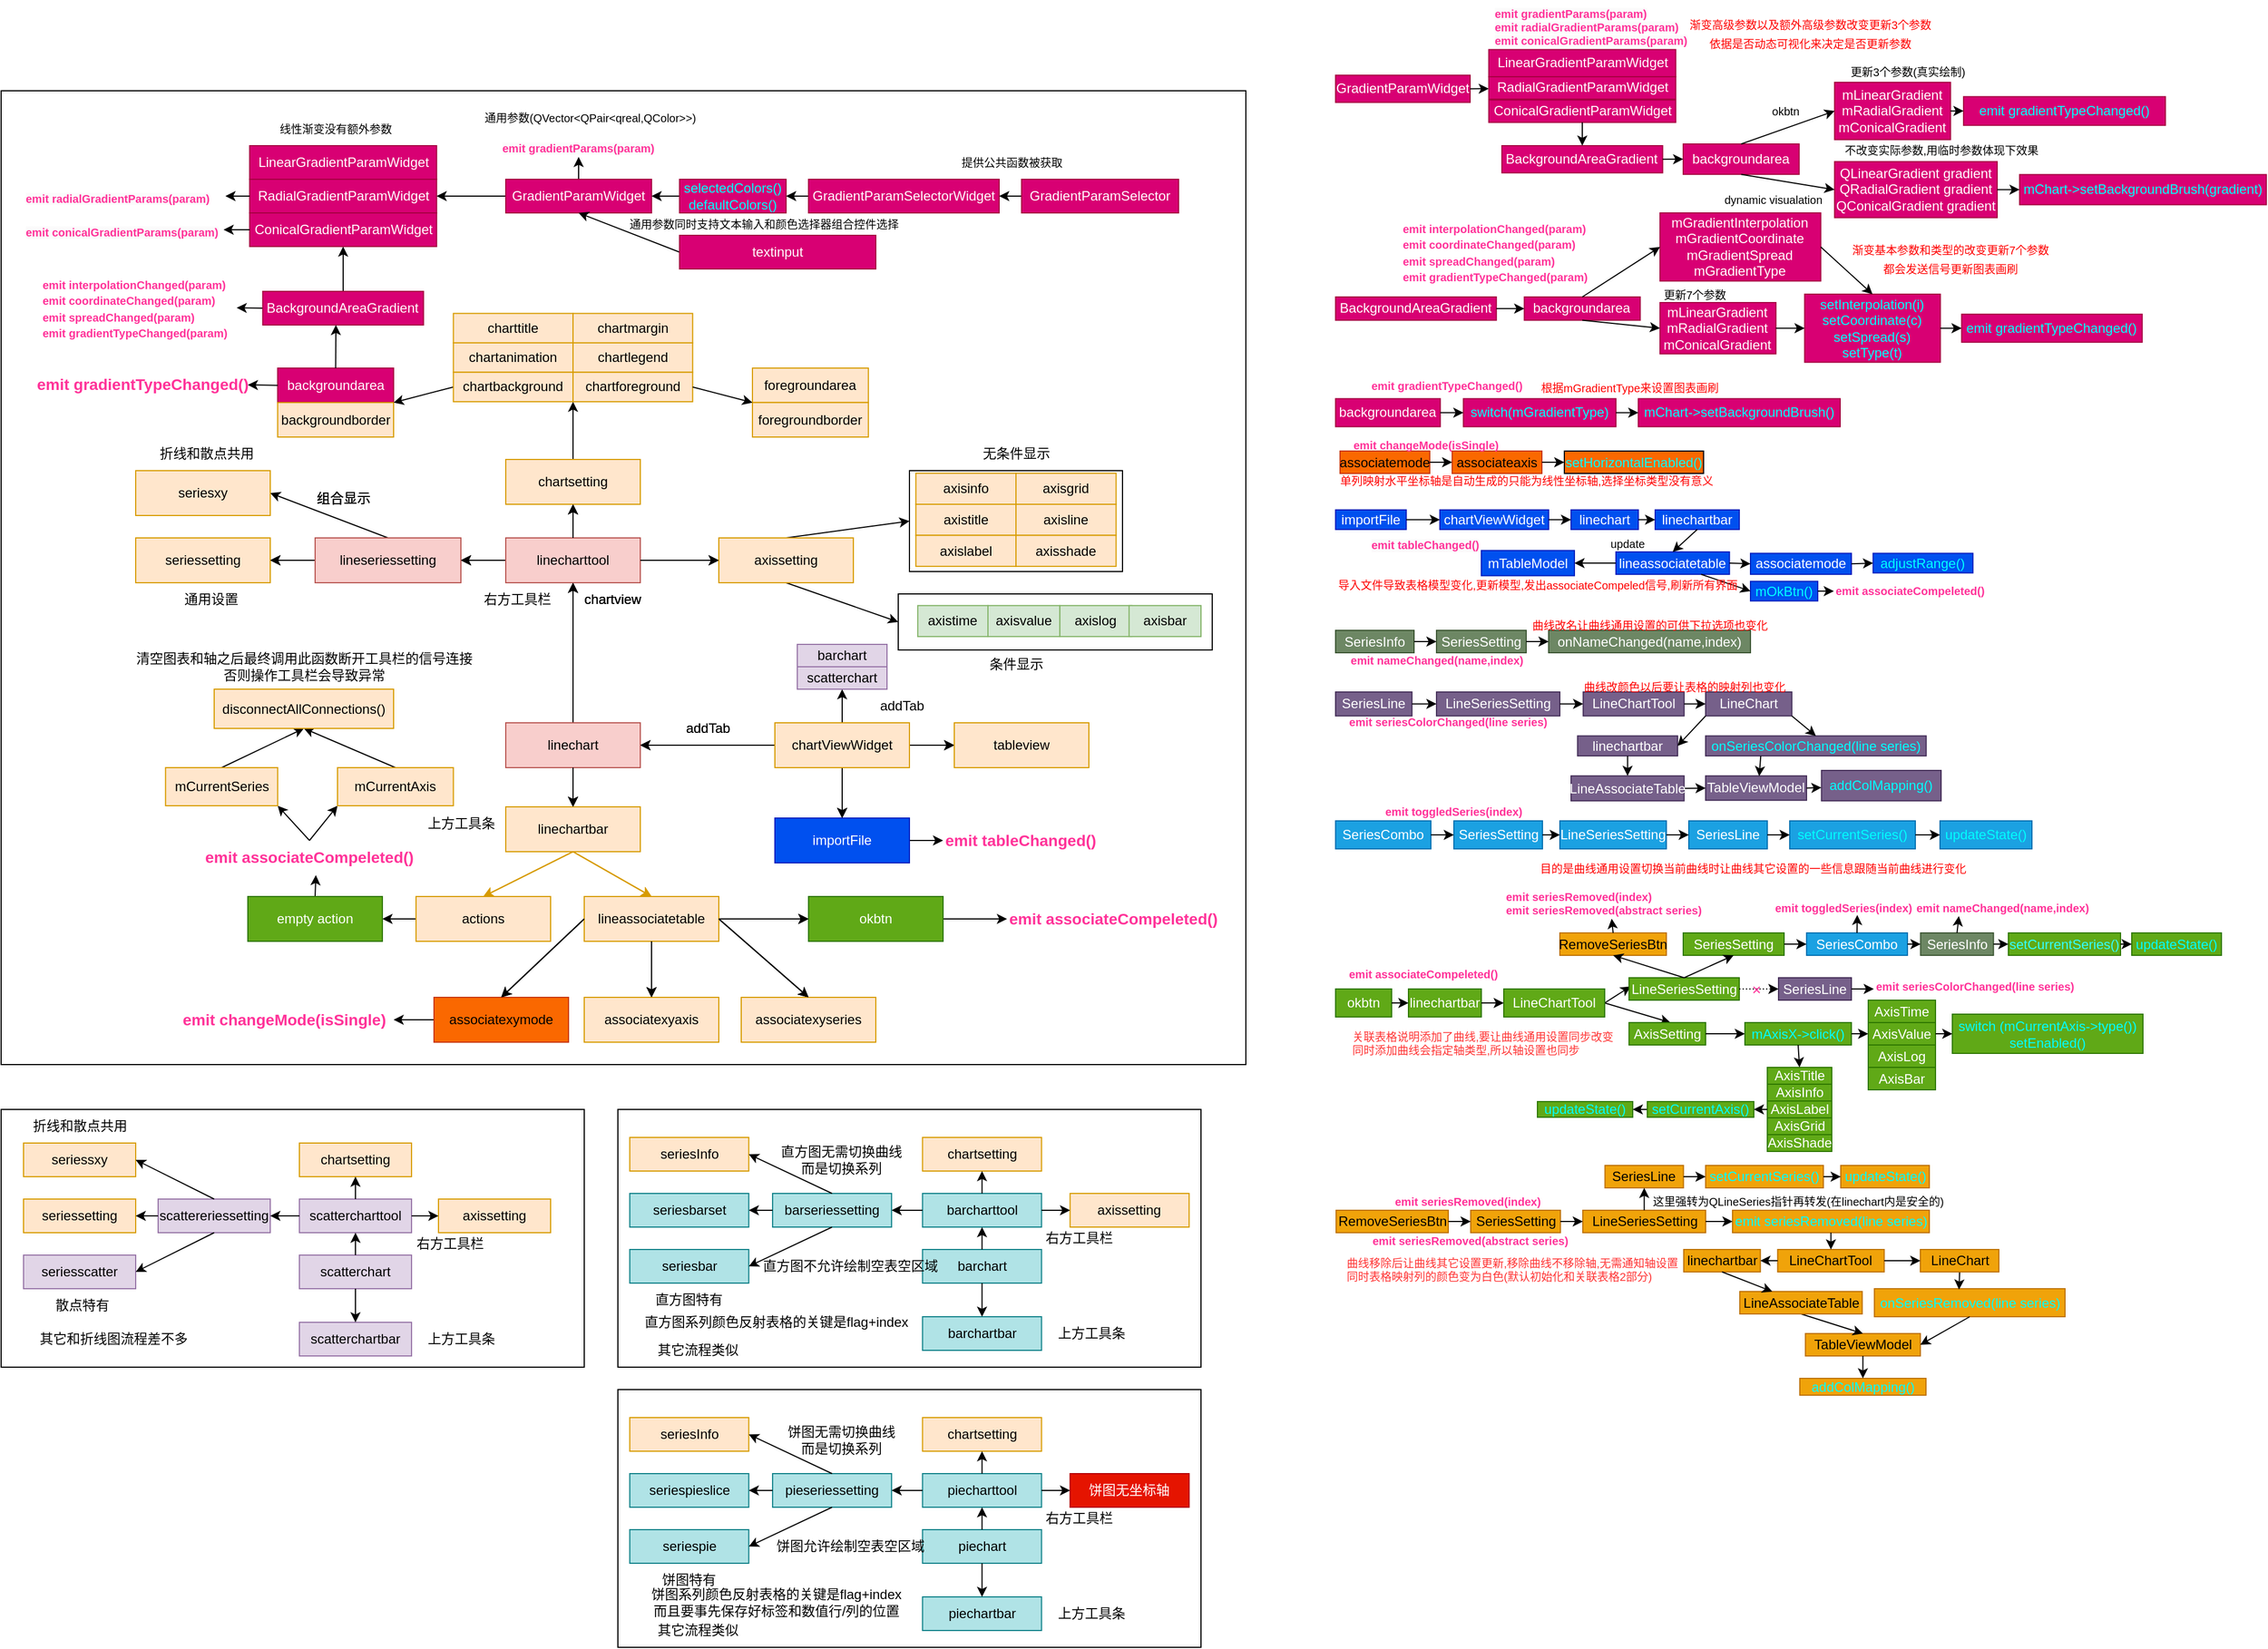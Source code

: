 <mxfile>
    <diagram id="-vgKKdyY2wyiJ_e43Tnr" name="第 1 页">
        <mxGraphModel dx="3214" dy="-392" grid="1" gridSize="10" guides="1" tooltips="1" connect="1" arrows="1" fold="1" page="1" pageScale="1" pageWidth="1169" pageHeight="827" math="0" shadow="0">
            <root>
                <mxCell id="0"/>
                <mxCell id="1" parent="0"/>
                <mxCell id="798" value="" style="whiteSpace=wrap;html=1;" parent="1" vertex="1">
                    <mxGeometry x="-2320" y="1011" width="1110" height="869" as="geometry"/>
                </mxCell>
                <mxCell id="3" value="seriessetting" style="whiteSpace=wrap;html=1;fillColor=#ffe6cc;strokeColor=#d79b00;container=0;rounded=0;" parent="1" vertex="1">
                    <mxGeometry x="-2200" y="1410" width="120" height="40" as="geometry"/>
                </mxCell>
                <mxCell id="72" style="edgeStyle=none;html=1;exitX=0;exitY=0.5;exitDx=0;exitDy=0;entryX=1;entryY=0.5;entryDx=0;entryDy=0;rounded=0;" parent="1" source="4" target="3" edge="1">
                    <mxGeometry relative="1" as="geometry"/>
                </mxCell>
                <mxCell id="4" value="lineseriessetting" style="whiteSpace=wrap;html=1;fillColor=#f8cecc;strokeColor=#b85450;container=0;rounded=0;" parent="1" vertex="1">
                    <mxGeometry x="-2040" y="1410" width="130" height="40" as="geometry"/>
                </mxCell>
                <mxCell id="70" style="edgeStyle=none;html=1;exitX=0;exitY=0.5;exitDx=0;exitDy=0;entryX=1;entryY=0.5;entryDx=0;entryDy=0;rounded=0;" parent="1" source="8" target="4" edge="1">
                    <mxGeometry relative="1" as="geometry"/>
                </mxCell>
                <mxCell id="8" value="linecharttool" style="whiteSpace=wrap;html=1;fillColor=#f8cecc;strokeColor=#b85450;container=0;rounded=0;" parent="1" vertex="1">
                    <mxGeometry x="-1870" y="1410" width="120" height="40" as="geometry"/>
                </mxCell>
                <mxCell id="10" value="chartsetting" style="whiteSpace=wrap;html=1;fillColor=#ffe6cc;strokeColor=#d79b00;container=0;rounded=0;" parent="1" vertex="1">
                    <mxGeometry x="-1870" y="1340" width="120" height="40" as="geometry"/>
                </mxCell>
                <mxCell id="75" style="edgeStyle=none;html=1;exitX=0.5;exitY=0;exitDx=0;exitDy=0;entryX=0.5;entryY=1;entryDx=0;entryDy=0;rounded=0;" parent="1" source="8" target="10" edge="1">
                    <mxGeometry relative="1" as="geometry"/>
                </mxCell>
                <mxCell id="11" value="axissetting" style="whiteSpace=wrap;html=1;fillColor=#ffe6cc;strokeColor=#d79b00;container=0;rounded=0;" parent="1" vertex="1">
                    <mxGeometry x="-1680" y="1410" width="120" height="40" as="geometry"/>
                </mxCell>
                <mxCell id="78" style="edgeStyle=none;html=1;exitX=1;exitY=0.5;exitDx=0;exitDy=0;entryX=0;entryY=0.5;entryDx=0;entryDy=0;rounded=0;" parent="1" source="8" target="11" edge="1">
                    <mxGeometry relative="1" as="geometry"/>
                </mxCell>
                <mxCell id="66" style="edgeStyle=none;html=1;exitX=0.5;exitY=0;exitDx=0;exitDy=0;entryX=0.5;entryY=1;entryDx=0;entryDy=0;rounded=0;" parent="1" source="15" target="8" edge="1">
                    <mxGeometry relative="1" as="geometry"/>
                </mxCell>
                <mxCell id="15" value="linechart" style="whiteSpace=wrap;html=1;fillColor=#f8cecc;strokeColor=#b85450;container=0;rounded=0;" parent="1" vertex="1">
                    <mxGeometry x="-1870" y="1575" width="120" height="40" as="geometry"/>
                </mxCell>
                <mxCell id="17" value="chartbar" style="whiteSpace=wrap;html=1;fillColor=#ffe6cc;strokeColor=#d79b00;container=0;rounded=0;" parent="1" vertex="1">
                    <mxGeometry x="-1870" y="1650" width="120" height="40" as="geometry"/>
                </mxCell>
                <mxCell id="63" style="edgeStyle=none;html=1;exitX=0.5;exitY=1;exitDx=0;exitDy=0;entryX=0.5;entryY=0;entryDx=0;entryDy=0;rounded=0;" parent="1" source="15" target="17" edge="1">
                    <mxGeometry relative="1" as="geometry"/>
                </mxCell>
                <mxCell id="19" value="actions" style="whiteSpace=wrap;html=1;fillColor=#ffe6cc;strokeColor=#d79b00;container=0;rounded=0;" parent="1" vertex="1">
                    <mxGeometry x="-1950" y="1730" width="120" height="40" as="geometry"/>
                </mxCell>
                <mxCell id="68" style="edgeStyle=none;html=1;exitX=0.5;exitY=1;exitDx=0;exitDy=0;entryX=0.5;entryY=0;entryDx=0;entryDy=0;fillColor=#ffe6cc;strokeColor=#d79b00;rounded=0;" parent="1" source="17" target="19" edge="1">
                    <mxGeometry relative="1" as="geometry"/>
                </mxCell>
                <mxCell id="20" value="associatetable" style="whiteSpace=wrap;html=1;fillColor=#ffe6cc;strokeColor=#d79b00;container=0;rounded=0;" parent="1" vertex="1">
                    <mxGeometry x="-1800" y="1730" width="120" height="40" as="geometry"/>
                </mxCell>
                <mxCell id="69" style="edgeStyle=none;html=1;exitX=0.5;exitY=1;exitDx=0;exitDy=0;entryX=0.5;entryY=0;entryDx=0;entryDy=0;fillColor=#ffe6cc;strokeColor=#d79b00;rounded=0;" parent="1" source="17" target="20" edge="1">
                    <mxGeometry relative="1" as="geometry"/>
                </mxCell>
                <mxCell id="65" style="edgeStyle=none;html=1;exitX=1;exitY=0.5;exitDx=0;exitDy=0;entryX=0;entryY=0.5;entryDx=0;entryDy=0;rounded=0;" parent="1" target="25" edge="1">
                    <mxGeometry relative="1" as="geometry">
                        <mxPoint x="-1525.0" y="1595" as="sourcePoint"/>
                    </mxGeometry>
                </mxCell>
                <mxCell id="25" value="tableview" style="whiteSpace=wrap;html=1;fillColor=#ffe6cc;strokeColor=#d79b00;container=0;rounded=0;" parent="1" vertex="1">
                    <mxGeometry x="-1470" y="1575" width="120" height="40" as="geometry"/>
                </mxCell>
                <mxCell id="27" value="chartview" style="text;html=1;align=center;verticalAlign=middle;resizable=0;points=[];autosize=1;strokeColor=none;fillColor=none;container=0;rounded=0;" parent="1" vertex="1">
                    <mxGeometry x="-1810" y="1450" width="70" height="30" as="geometry"/>
                </mxCell>
                <mxCell id="29" value="importFile" style="whiteSpace=wrap;html=1;fillColor=#ffe6cc;strokeColor=#d79b00;container=0;rounded=0;" parent="1" vertex="1">
                    <mxGeometry x="-1630" y="1660" width="120" height="40" as="geometry"/>
                </mxCell>
                <mxCell id="47" value="seriesline" style="whiteSpace=wrap;html=1;fillColor=#f8cecc;strokeColor=#b85450;container=0;rounded=0;" parent="1" vertex="1">
                    <mxGeometry x="-2200" y="1350" width="120" height="40" as="geometry"/>
                </mxCell>
                <mxCell id="90" style="edgeStyle=none;html=1;exitX=0;exitY=0.5;exitDx=0;exitDy=0;entryX=1;entryY=0.5;entryDx=0;entryDy=0;rounded=0;" parent="1" source="89" target="15" edge="1">
                    <mxGeometry relative="1" as="geometry"/>
                </mxCell>
                <mxCell id="91" style="edgeStyle=none;html=1;exitX=0.5;exitY=1;exitDx=0;exitDy=0;entryX=0.5;entryY=0;entryDx=0;entryDy=0;rounded=0;" parent="1" source="89" target="29" edge="1">
                    <mxGeometry relative="1" as="geometry"/>
                </mxCell>
                <mxCell id="89" value="chartViewWidget" style="whiteSpace=wrap;html=1;fillColor=#ffe6cc;strokeColor=#d79b00;container=0;rounded=0;" parent="1" vertex="1">
                    <mxGeometry x="-1630" y="1575" width="120" height="40" as="geometry"/>
                </mxCell>
                <mxCell id="92" value="addTab" style="text;html=1;align=center;verticalAlign=middle;resizable=0;points=[];autosize=1;strokeColor=none;fillColor=none;container=0;rounded=0;" parent="1" vertex="1">
                    <mxGeometry x="-1720" y="1565" width="60" height="30" as="geometry"/>
                </mxCell>
                <mxCell id="100" value="组合显示" style="text;html=1;align=center;verticalAlign=middle;resizable=0;points=[];autosize=1;strokeColor=none;fillColor=none;container=0;rounded=0;" parent="1" vertex="1">
                    <mxGeometry x="-2050" y="1360" width="70" height="30" as="geometry"/>
                </mxCell>
                <mxCell id="101" value="associatemode" style="whiteSpace=wrap;html=1;fillColor=#ffe6cc;strokeColor=#d79b00;container=0;rounded=0;" parent="1" vertex="1">
                    <mxGeometry x="-1934" y="1820" width="120" height="40" as="geometry"/>
                </mxCell>
                <mxCell id="105" style="edgeStyle=none;html=1;exitX=0;exitY=0.5;exitDx=0;exitDy=0;entryX=0.5;entryY=0;entryDx=0;entryDy=0;rounded=0;" parent="1" source="20" target="101" edge="1">
                    <mxGeometry relative="1" as="geometry"/>
                </mxCell>
                <mxCell id="102" value="associateaxis" style="whiteSpace=wrap;html=1;fillColor=#ffe6cc;strokeColor=#d79b00;container=0;rounded=0;" parent="1" vertex="1">
                    <mxGeometry x="-1800" y="1820" width="120" height="40" as="geometry"/>
                </mxCell>
                <mxCell id="104" style="edgeStyle=none;html=1;exitX=0.5;exitY=1;exitDx=0;exitDy=0;entryX=0.5;entryY=0;entryDx=0;entryDy=0;rounded=0;" parent="1" source="20" target="102" edge="1">
                    <mxGeometry relative="1" as="geometry"/>
                </mxCell>
                <mxCell id="103" value="associateseries" style="whiteSpace=wrap;html=1;fillColor=#ffe6cc;strokeColor=#d79b00;container=0;rounded=0;" parent="1" vertex="1">
                    <mxGeometry x="-1660" y="1820" width="120" height="40" as="geometry"/>
                </mxCell>
                <mxCell id="106" style="edgeStyle=none;html=1;exitX=1;exitY=0.5;exitDx=0;exitDy=0;entryX=0.5;entryY=0;entryDx=0;entryDy=0;rounded=0;" parent="1" source="20" target="103" edge="1">
                    <mxGeometry relative="1" as="geometry"/>
                </mxCell>
                <mxCell id="109" value="okbtn" style="rounded=0;whiteSpace=wrap;html=1;fillColor=#60a917;fontColor=#ffffff;strokeColor=#2D7600;container=0;" parent="1" vertex="1">
                    <mxGeometry x="-1600" y="1730" width="120" height="40" as="geometry"/>
                </mxCell>
                <mxCell id="191" style="edgeStyle=none;html=1;exitX=1;exitY=0.5;exitDx=0;exitDy=0;entryX=0;entryY=0.5;entryDx=0;entryDy=0;fontSize=14;fontColor=#000000;rounded=0;" parent="1" source="20" target="109" edge="1">
                    <mxGeometry relative="1" as="geometry"/>
                </mxCell>
                <mxCell id="115" value="&lt;pre style=&quot;margin: 0px; text-indent: 0px; font-size: 14px;&quot;&gt;&lt;font face=&quot;Helvetica&quot; color=&quot;#ff3399&quot;&gt;&lt;b&gt;emit associateCompeleted()&lt;/b&gt;&lt;/font&gt;&lt;/pre&gt;" style="text;whiteSpace=wrap;html=1;container=0;rounded=0;" parent="1" vertex="1">
                    <mxGeometry x="-1423" y="1735" width="190" height="30" as="geometry"/>
                </mxCell>
                <mxCell id="209" value="seriessetting" style="whiteSpace=wrap;html=1;fillColor=#ffe6cc;strokeColor=#d79b00;container=0;rounded=0;" parent="1" vertex="1">
                    <mxGeometry x="-2200" y="1410" width="120" height="40" as="geometry"/>
                </mxCell>
                <mxCell id="210" style="edgeStyle=none;html=1;exitX=0;exitY=0.5;exitDx=0;exitDy=0;entryX=1;entryY=0.5;entryDx=0;entryDy=0;rounded=0;" parent="1" source="212" target="209" edge="1">
                    <mxGeometry relative="1" as="geometry"/>
                </mxCell>
                <mxCell id="212" value="lineseriessetting" style="whiteSpace=wrap;html=1;fillColor=#f8cecc;strokeColor=#b85450;container=0;rounded=0;" parent="1" vertex="1">
                    <mxGeometry x="-2040" y="1410" width="130" height="40" as="geometry"/>
                </mxCell>
                <mxCell id="213" style="edgeStyle=none;html=1;exitX=0;exitY=0.5;exitDx=0;exitDy=0;entryX=1;entryY=0.5;entryDx=0;entryDy=0;rounded=0;" parent="1" source="216" target="212" edge="1">
                    <mxGeometry relative="1" as="geometry"/>
                </mxCell>
                <mxCell id="216" value="linecharttool" style="whiteSpace=wrap;html=1;fillColor=#f8cecc;strokeColor=#b85450;container=0;rounded=0;" parent="1" vertex="1">
                    <mxGeometry x="-1870" y="1410" width="120" height="40" as="geometry"/>
                </mxCell>
                <mxCell id="217" value="chartsetting" style="whiteSpace=wrap;html=1;fillColor=#ffe6cc;strokeColor=#d79b00;container=0;rounded=0;" parent="1" vertex="1">
                    <mxGeometry x="-1870" y="1340" width="120" height="40" as="geometry"/>
                </mxCell>
                <mxCell id="214" style="edgeStyle=none;html=1;exitX=0.5;exitY=0;exitDx=0;exitDy=0;entryX=0.5;entryY=1;entryDx=0;entryDy=0;rounded=0;" parent="1" source="216" target="217" edge="1">
                    <mxGeometry relative="1" as="geometry"/>
                </mxCell>
                <mxCell id="221" value="axissetting" style="whiteSpace=wrap;html=1;fillColor=#ffe6cc;strokeColor=#d79b00;container=0;rounded=0;" parent="1" vertex="1">
                    <mxGeometry x="-1680" y="1410" width="120" height="40" as="geometry"/>
                </mxCell>
                <mxCell id="215" style="edgeStyle=none;html=1;exitX=1;exitY=0.5;exitDx=0;exitDy=0;entryX=0;entryY=0.5;entryDx=0;entryDy=0;rounded=0;" parent="1" source="216" target="221" edge="1">
                    <mxGeometry relative="1" as="geometry"/>
                </mxCell>
                <mxCell id="223" style="edgeStyle=none;html=1;exitX=0.5;exitY=0;exitDx=0;exitDy=0;entryX=0.5;entryY=1;entryDx=0;entryDy=0;rounded=0;" parent="1" source="224" target="216" edge="1">
                    <mxGeometry relative="1" as="geometry"/>
                </mxCell>
                <mxCell id="224" value="linechart" style="whiteSpace=wrap;html=1;fillColor=#f8cecc;strokeColor=#b85450;container=0;rounded=0;" parent="1" vertex="1">
                    <mxGeometry x="-1870" y="1575" width="120" height="40" as="geometry"/>
                </mxCell>
                <mxCell id="227" value="chartbar" style="whiteSpace=wrap;html=1;fillColor=#ffe6cc;strokeColor=#d79b00;container=0;rounded=0;" parent="1" vertex="1">
                    <mxGeometry x="-1870" y="1650" width="120" height="40" as="geometry"/>
                </mxCell>
                <mxCell id="222" style="edgeStyle=none;html=1;exitX=0.5;exitY=1;exitDx=0;exitDy=0;entryX=0.5;entryY=0;entryDx=0;entryDy=0;rounded=0;" parent="1" source="224" target="227" edge="1">
                    <mxGeometry relative="1" as="geometry"/>
                </mxCell>
                <mxCell id="228" value="actions" style="whiteSpace=wrap;html=1;fillColor=#ffe6cc;strokeColor=#d79b00;container=0;rounded=0;" parent="1" vertex="1">
                    <mxGeometry x="-1950" y="1730" width="120" height="40" as="geometry"/>
                </mxCell>
                <mxCell id="225" style="edgeStyle=none;html=1;exitX=0.5;exitY=1;exitDx=0;exitDy=0;entryX=0.5;entryY=0;entryDx=0;entryDy=0;fillColor=#ffe6cc;strokeColor=#d79b00;rounded=0;" parent="1" source="227" target="228" edge="1">
                    <mxGeometry relative="1" as="geometry"/>
                </mxCell>
                <mxCell id="233" value="associatetable" style="whiteSpace=wrap;html=1;fillColor=#ffe6cc;strokeColor=#d79b00;container=0;rounded=0;" parent="1" vertex="1">
                    <mxGeometry x="-1800" y="1730" width="120" height="40" as="geometry"/>
                </mxCell>
                <mxCell id="226" style="edgeStyle=none;html=1;exitX=0.5;exitY=1;exitDx=0;exitDy=0;entryX=0.5;entryY=0;entryDx=0;entryDy=0;fillColor=#ffe6cc;strokeColor=#d79b00;rounded=0;" parent="1" source="227" target="233" edge="1">
                    <mxGeometry relative="1" as="geometry"/>
                </mxCell>
                <mxCell id="234" style="edgeStyle=none;html=1;exitX=1;exitY=0.5;exitDx=0;exitDy=0;entryX=0;entryY=0.5;entryDx=0;entryDy=0;rounded=0;" parent="1" target="235" edge="1">
                    <mxGeometry relative="1" as="geometry">
                        <mxPoint x="-1525.0" y="1595" as="sourcePoint"/>
                    </mxGeometry>
                </mxCell>
                <mxCell id="235" value="tableview" style="whiteSpace=wrap;html=1;fillColor=#ffe6cc;strokeColor=#d79b00;container=0;rounded=0;" parent="1" vertex="1">
                    <mxGeometry x="-1470" y="1575" width="120" height="40" as="geometry"/>
                </mxCell>
                <mxCell id="236" value="chartview" style="text;html=1;align=center;verticalAlign=middle;resizable=0;points=[];autosize=1;strokeColor=none;fillColor=none;container=0;rounded=0;" parent="1" vertex="1">
                    <mxGeometry x="-1810" y="1450" width="70" height="30" as="geometry"/>
                </mxCell>
                <mxCell id="237" value="importFile" style="whiteSpace=wrap;html=1;fillColor=#ffe6cc;strokeColor=#d79b00;container=0;rounded=0;" parent="1" vertex="1">
                    <mxGeometry x="-1630" y="1660" width="120" height="40" as="geometry"/>
                </mxCell>
                <mxCell id="241" value="seriesline" style="whiteSpace=wrap;html=1;fillColor=#f8cecc;strokeColor=#b85450;container=0;rounded=0;" parent="1" vertex="1">
                    <mxGeometry x="-2200" y="1350" width="120" height="40" as="geometry"/>
                </mxCell>
                <mxCell id="243" style="edgeStyle=none;html=1;exitX=0;exitY=0.5;exitDx=0;exitDy=0;entryX=1;entryY=0.5;entryDx=0;entryDy=0;rounded=0;" parent="1" source="245" target="224" edge="1">
                    <mxGeometry relative="1" as="geometry"/>
                </mxCell>
                <mxCell id="244" style="edgeStyle=none;html=1;exitX=0.5;exitY=1;exitDx=0;exitDy=0;entryX=0.5;entryY=0;entryDx=0;entryDy=0;rounded=0;" parent="1" source="245" target="237" edge="1">
                    <mxGeometry relative="1" as="geometry"/>
                </mxCell>
                <mxCell id="245" value="chartViewWidget" style="whiteSpace=wrap;html=1;fillColor=#ffe6cc;strokeColor=#d79b00;container=0;rounded=0;" parent="1" vertex="1">
                    <mxGeometry x="-1630" y="1575" width="120" height="40" as="geometry"/>
                </mxCell>
                <mxCell id="246" value="addTab" style="text;html=1;align=center;verticalAlign=middle;resizable=0;points=[];autosize=1;strokeColor=none;fillColor=none;container=0;rounded=0;" parent="1" vertex="1">
                    <mxGeometry x="-1720" y="1565" width="60" height="30" as="geometry"/>
                </mxCell>
                <mxCell id="250" value="组合显示" style="text;html=1;align=center;verticalAlign=middle;resizable=0;points=[];autosize=1;strokeColor=none;fillColor=none;container=0;rounded=0;" parent="1" vertex="1">
                    <mxGeometry x="-2050" y="1360" width="70" height="30" as="geometry"/>
                </mxCell>
                <mxCell id="251" value="associatemode" style="whiteSpace=wrap;html=1;fillColor=#ffe6cc;strokeColor=#d79b00;container=0;rounded=0;" parent="1" vertex="1">
                    <mxGeometry x="-1934" y="1820" width="120" height="40" as="geometry"/>
                </mxCell>
                <mxCell id="230" style="edgeStyle=none;html=1;exitX=0;exitY=0.5;exitDx=0;exitDy=0;entryX=0.5;entryY=0;entryDx=0;entryDy=0;rounded=0;" parent="1" source="233" target="251" edge="1">
                    <mxGeometry relative="1" as="geometry"/>
                </mxCell>
                <mxCell id="252" value="associateaxis" style="whiteSpace=wrap;html=1;fillColor=#ffe6cc;strokeColor=#d79b00;container=0;rounded=0;" parent="1" vertex="1">
                    <mxGeometry x="-1800" y="1820" width="120" height="40" as="geometry"/>
                </mxCell>
                <mxCell id="229" style="edgeStyle=none;html=1;exitX=0.5;exitY=1;exitDx=0;exitDy=0;entryX=0.5;entryY=0;entryDx=0;entryDy=0;rounded=0;" parent="1" source="233" target="252" edge="1">
                    <mxGeometry relative="1" as="geometry"/>
                </mxCell>
                <mxCell id="253" value="associateseries" style="whiteSpace=wrap;html=1;fillColor=#ffe6cc;strokeColor=#d79b00;container=0;rounded=0;" parent="1" vertex="1">
                    <mxGeometry x="-1660" y="1820" width="120" height="40" as="geometry"/>
                </mxCell>
                <mxCell id="231" style="edgeStyle=none;html=1;exitX=1;exitY=0.5;exitDx=0;exitDy=0;entryX=0.5;entryY=0;entryDx=0;entryDy=0;rounded=0;" parent="1" source="233" target="253" edge="1">
                    <mxGeometry relative="1" as="geometry"/>
                </mxCell>
                <mxCell id="258" value="okbtn" style="rounded=0;whiteSpace=wrap;html=1;fillColor=#60a917;fontColor=#ffffff;strokeColor=#2D7600;container=0;" parent="1" vertex="1">
                    <mxGeometry x="-1600" y="1730" width="120" height="40" as="geometry"/>
                </mxCell>
                <mxCell id="232" style="edgeStyle=none;html=1;exitX=1;exitY=0.5;exitDx=0;exitDy=0;entryX=0;entryY=0.5;entryDx=0;entryDy=0;fontSize=14;fontColor=#000000;rounded=0;" parent="1" source="233" target="258" edge="1">
                    <mxGeometry relative="1" as="geometry"/>
                </mxCell>
                <mxCell id="259" value="seriessetting" style="whiteSpace=wrap;html=1;fillColor=#ffe6cc;strokeColor=#d79b00;container=0;rounded=0;" parent="1" vertex="1">
                    <mxGeometry x="-2200" y="1410" width="120" height="40" as="geometry"/>
                </mxCell>
                <mxCell id="260" style="edgeStyle=none;html=1;exitX=0;exitY=0.5;exitDx=0;exitDy=0;entryX=1;entryY=0.5;entryDx=0;entryDy=0;rounded=0;" parent="1" source="262" target="259" edge="1">
                    <mxGeometry relative="1" as="geometry"/>
                </mxCell>
                <mxCell id="441" style="edgeStyle=none;html=1;exitX=0.5;exitY=0;exitDx=0;exitDy=0;entryX=1;entryY=0.5;entryDx=0;entryDy=0;fontFamily=Helvetica;fontSize=14;fontColor=#FF0000;rounded=0;" parent="1" source="262" target="291" edge="1">
                    <mxGeometry relative="1" as="geometry"/>
                </mxCell>
                <mxCell id="262" value="lineseriessetting" style="whiteSpace=wrap;html=1;fillColor=#f8cecc;strokeColor=#b85450;container=0;rounded=0;" parent="1" vertex="1">
                    <mxGeometry x="-2040" y="1410" width="130" height="40" as="geometry"/>
                </mxCell>
                <mxCell id="263" style="edgeStyle=none;html=1;exitX=0;exitY=0.5;exitDx=0;exitDy=0;entryX=1;entryY=0.5;entryDx=0;entryDy=0;rounded=0;" parent="1" source="266" target="262" edge="1">
                    <mxGeometry relative="1" as="geometry"/>
                </mxCell>
                <mxCell id="266" value="linecharttool" style="whiteSpace=wrap;html=1;fillColor=#f8cecc;strokeColor=#b85450;container=0;rounded=0;" parent="1" vertex="1">
                    <mxGeometry x="-1870" y="1410" width="120" height="40" as="geometry"/>
                </mxCell>
                <mxCell id="511" style="edgeStyle=none;html=1;exitX=0.5;exitY=0;exitDx=0;exitDy=0;entryX=0;entryY=1;entryDx=0;entryDy=0;fontFamily=Helvetica;fontSize=14;fontColor=#00FFFF;rounded=0;" parent="1" source="267" target="510" edge="1">
                    <mxGeometry relative="1" as="geometry">
                        <mxPoint x="-1810" y="1319.996" as="targetPoint"/>
                    </mxGeometry>
                </mxCell>
                <mxCell id="267" value="chartsetting" style="whiteSpace=wrap;html=1;fillColor=#ffe6cc;strokeColor=#d79b00;container=0;rounded=0;" parent="1" vertex="1">
                    <mxGeometry x="-1870" y="1340" width="120" height="40" as="geometry"/>
                </mxCell>
                <mxCell id="264" style="edgeStyle=none;html=1;exitX=0.5;exitY=0;exitDx=0;exitDy=0;entryX=0.5;entryY=1;entryDx=0;entryDy=0;rounded=0;" parent="1" source="266" target="267" edge="1">
                    <mxGeometry relative="1" as="geometry"/>
                </mxCell>
                <mxCell id="475" style="edgeStyle=none;html=1;exitX=0.5;exitY=1;exitDx=0;exitDy=0;entryX=0;entryY=0.5;entryDx=0;entryDy=0;fontFamily=Helvetica;fontSize=14;fontColor=#00FFFF;rounded=0;" parent="1" source="271" target="471" edge="1">
                    <mxGeometry relative="1" as="geometry"/>
                </mxCell>
                <mxCell id="492" style="edgeStyle=none;html=1;exitX=0.5;exitY=0;exitDx=0;exitDy=0;entryX=0;entryY=0.5;entryDx=0;entryDy=0;fontFamily=Helvetica;fontSize=14;fontColor=#00FFFF;rounded=0;" parent="1" source="271" target="485" edge="1">
                    <mxGeometry relative="1" as="geometry"/>
                </mxCell>
                <mxCell id="271" value="axissetting" style="whiteSpace=wrap;html=1;fillColor=#ffe6cc;strokeColor=#d79b00;container=0;rounded=0;" parent="1" vertex="1">
                    <mxGeometry x="-1680" y="1410" width="120" height="40" as="geometry"/>
                </mxCell>
                <mxCell id="265" style="edgeStyle=none;html=1;exitX=1;exitY=0.5;exitDx=0;exitDy=0;entryX=0;entryY=0.5;entryDx=0;entryDy=0;rounded=0;" parent="1" source="266" target="271" edge="1">
                    <mxGeometry relative="1" as="geometry"/>
                </mxCell>
                <mxCell id="273" style="edgeStyle=none;html=1;exitX=0.5;exitY=0;exitDx=0;exitDy=0;entryX=0.5;entryY=1;entryDx=0;entryDy=0;rounded=0;" parent="1" source="274" target="266" edge="1">
                    <mxGeometry relative="1" as="geometry"/>
                </mxCell>
                <mxCell id="274" value="linechart" style="whiteSpace=wrap;html=1;fillColor=#f8cecc;strokeColor=#b85450;container=0;rounded=0;" parent="1" vertex="1">
                    <mxGeometry x="-1870" y="1575" width="120" height="40" as="geometry"/>
                </mxCell>
                <mxCell id="277" value="linechartbar" style="whiteSpace=wrap;html=1;fillColor=#ffe6cc;strokeColor=#d79b00;container=0;rounded=0;" parent="1" vertex="1">
                    <mxGeometry x="-1870" y="1650" width="120" height="40" as="geometry"/>
                </mxCell>
                <mxCell id="272" style="edgeStyle=none;html=1;exitX=0.5;exitY=1;exitDx=0;exitDy=0;entryX=0.5;entryY=0;entryDx=0;entryDy=0;rounded=0;" parent="1" source="274" target="277" edge="1">
                    <mxGeometry relative="1" as="geometry"/>
                </mxCell>
                <mxCell id="718" style="edgeStyle=none;html=1;exitX=0;exitY=0.5;exitDx=0;exitDy=0;entryX=1;entryY=0.5;entryDx=0;entryDy=0;fontFamily=Helvetica;fontSize=10;fontColor=#FF3399;rounded=0;" parent="1" source="278" target="460" edge="1">
                    <mxGeometry relative="1" as="geometry"/>
                </mxCell>
                <mxCell id="278" value="actions" style="whiteSpace=wrap;html=1;fillColor=#ffe6cc;strokeColor=#d79b00;container=0;rounded=0;" parent="1" vertex="1">
                    <mxGeometry x="-1950" y="1730" width="120" height="40" as="geometry"/>
                </mxCell>
                <mxCell id="275" style="edgeStyle=none;html=1;exitX=0.5;exitY=1;exitDx=0;exitDy=0;entryX=0.5;entryY=0;entryDx=0;entryDy=0;fillColor=#ffe6cc;strokeColor=#d79b00;rounded=0;" parent="1" source="277" target="278" edge="1">
                    <mxGeometry relative="1" as="geometry"/>
                </mxCell>
                <mxCell id="283" value="lineassociatetable" style="whiteSpace=wrap;html=1;fillColor=#ffe6cc;strokeColor=#d79b00;container=0;rounded=0;" parent="1" vertex="1">
                    <mxGeometry x="-1800" y="1730" width="120" height="40" as="geometry"/>
                </mxCell>
                <mxCell id="276" style="edgeStyle=none;html=1;exitX=0.5;exitY=1;exitDx=0;exitDy=0;entryX=0.5;entryY=0;entryDx=0;entryDy=0;fillColor=#ffe6cc;strokeColor=#d79b00;rounded=0;" parent="1" source="277" target="283" edge="1">
                    <mxGeometry relative="1" as="geometry"/>
                </mxCell>
                <mxCell id="284" style="edgeStyle=none;html=1;exitX=1;exitY=0.5;exitDx=0;exitDy=0;entryX=0;entryY=0.5;entryDx=0;entryDy=0;rounded=0;" parent="1" target="285" edge="1">
                    <mxGeometry relative="1" as="geometry">
                        <mxPoint x="-1525.0" y="1595" as="sourcePoint"/>
                    </mxGeometry>
                </mxCell>
                <mxCell id="285" value="tableview" style="whiteSpace=wrap;html=1;fillColor=#ffe6cc;strokeColor=#d79b00;container=0;rounded=0;" parent="1" vertex="1">
                    <mxGeometry x="-1470" y="1575" width="120" height="40" as="geometry"/>
                </mxCell>
                <mxCell id="286" value="chartview" style="text;html=1;align=center;verticalAlign=middle;resizable=0;points=[];autosize=1;strokeColor=none;fillColor=none;container=0;rounded=0;" parent="1" vertex="1">
                    <mxGeometry x="-1810" y="1450" width="70" height="30" as="geometry"/>
                </mxCell>
                <mxCell id="436" style="edgeStyle=none;html=1;exitX=1;exitY=0.5;exitDx=0;exitDy=0;entryX=0;entryY=0.5;entryDx=0;entryDy=0;fontFamily=Helvetica;fontSize=14;fontColor=#FF0000;rounded=0;" parent="1" source="287" target="435" edge="1">
                    <mxGeometry relative="1" as="geometry"/>
                </mxCell>
                <mxCell id="287" value="importFile" style="whiteSpace=wrap;html=1;fillColor=#0050ef;strokeColor=#001DBC;fontColor=#ffffff;container=0;rounded=0;" parent="1" vertex="1">
                    <mxGeometry x="-1630" y="1660" width="120" height="40" as="geometry"/>
                </mxCell>
                <mxCell id="291" value="seriesxy" style="whiteSpace=wrap;html=1;fillColor=#ffe6cc;strokeColor=#d79b00;container=0;rounded=0;" parent="1" vertex="1">
                    <mxGeometry x="-2200" y="1350" width="120" height="40" as="geometry"/>
                </mxCell>
                <mxCell id="293" style="edgeStyle=none;html=1;exitX=0;exitY=0.5;exitDx=0;exitDy=0;entryX=1;entryY=0.5;entryDx=0;entryDy=0;rounded=0;" parent="1" source="295" target="274" edge="1">
                    <mxGeometry relative="1" as="geometry"/>
                </mxCell>
                <mxCell id="294" style="edgeStyle=none;html=1;exitX=0.5;exitY=1;exitDx=0;exitDy=0;entryX=0.5;entryY=0;entryDx=0;entryDy=0;rounded=0;" parent="1" source="295" target="287" edge="1">
                    <mxGeometry relative="1" as="geometry"/>
                </mxCell>
                <mxCell id="729" style="edgeStyle=none;html=1;exitX=0.5;exitY=0;exitDx=0;exitDy=0;entryX=0.5;entryY=1;entryDx=0;entryDy=0;" parent="1" source="295" target="727" edge="1">
                    <mxGeometry relative="1" as="geometry">
                        <mxPoint x="-1570.19" y="1550" as="targetPoint"/>
                    </mxGeometry>
                </mxCell>
                <mxCell id="295" value="chartViewWidget" style="whiteSpace=wrap;html=1;fillColor=#ffe6cc;strokeColor=#d79b00;container=0;rounded=0;" parent="1" vertex="1">
                    <mxGeometry x="-1630" y="1575" width="120" height="40" as="geometry"/>
                </mxCell>
                <mxCell id="296" value="addTab" style="text;html=1;align=center;verticalAlign=middle;resizable=0;points=[];autosize=1;strokeColor=none;fillColor=none;container=0;rounded=0;" parent="1" vertex="1">
                    <mxGeometry x="-1546.63" y="1545" width="60" height="30" as="geometry"/>
                </mxCell>
                <mxCell id="299" value="条件显示" style="text;html=1;align=center;verticalAlign=middle;resizable=0;points=[];autosize=1;strokeColor=none;fillColor=none;container=0;rounded=0;" parent="1" vertex="1">
                    <mxGeometry x="-1450" y="1507.5" width="70" height="30" as="geometry"/>
                </mxCell>
                <mxCell id="300" value="组合显示" style="text;html=1;align=center;verticalAlign=middle;resizable=0;points=[];autosize=1;strokeColor=none;fillColor=none;container=0;rounded=0;" parent="1" vertex="1">
                    <mxGeometry x="-2050" y="1360" width="70" height="30" as="geometry"/>
                </mxCell>
                <mxCell id="426" style="edgeStyle=none;html=1;exitX=0;exitY=0.5;exitDx=0;exitDy=0;entryX=1;entryY=0.5;entryDx=0;entryDy=0;fontFamily=Helvetica;fontSize=14;fontColor=#00FFFF;rounded=0;" parent="1" source="301" target="425" edge="1">
                    <mxGeometry relative="1" as="geometry"/>
                </mxCell>
                <mxCell id="301" value="associatexymode" style="whiteSpace=wrap;html=1;fillColor=#fa6800;strokeColor=#C73500;fontColor=#000000;container=0;rounded=0;" parent="1" vertex="1">
                    <mxGeometry x="-1934" y="1820" width="120" height="40" as="geometry"/>
                </mxCell>
                <mxCell id="280" style="edgeStyle=none;html=1;exitX=0;exitY=0.5;exitDx=0;exitDy=0;entryX=0.5;entryY=0;entryDx=0;entryDy=0;rounded=0;" parent="1" source="283" target="301" edge="1">
                    <mxGeometry relative="1" as="geometry"/>
                </mxCell>
                <mxCell id="302" value="associatexyaxis" style="whiteSpace=wrap;html=1;fillColor=#ffe6cc;strokeColor=#d79b00;container=0;rounded=0;" parent="1" vertex="1">
                    <mxGeometry x="-1800" y="1820" width="120" height="40" as="geometry"/>
                </mxCell>
                <mxCell id="279" style="edgeStyle=none;html=1;exitX=0.5;exitY=1;exitDx=0;exitDy=0;entryX=0.5;entryY=0;entryDx=0;entryDy=0;rounded=0;" parent="1" source="283" target="302" edge="1">
                    <mxGeometry relative="1" as="geometry"/>
                </mxCell>
                <mxCell id="303" value="associatexyseries" style="whiteSpace=wrap;html=1;fillColor=#ffe6cc;strokeColor=#d79b00;container=0;rounded=0;" parent="1" vertex="1">
                    <mxGeometry x="-1660" y="1820" width="120" height="40" as="geometry"/>
                </mxCell>
                <mxCell id="281" style="edgeStyle=none;html=1;exitX=1;exitY=0.5;exitDx=0;exitDy=0;entryX=0.5;entryY=0;entryDx=0;entryDy=0;rounded=0;" parent="1" source="283" target="303" edge="1">
                    <mxGeometry relative="1" as="geometry"/>
                </mxCell>
                <mxCell id="312" style="edgeStyle=none;html=1;exitX=1;exitY=0.5;exitDx=0;exitDy=0;entryX=0;entryY=0.5;entryDx=0;entryDy=0;fontFamily=Helvetica;fontSize=18;fontColor=#000000;rounded=0;" parent="1" source="308" target="115" edge="1">
                    <mxGeometry relative="1" as="geometry"/>
                </mxCell>
                <mxCell id="308" value="okbtn" style="rounded=0;whiteSpace=wrap;html=1;fillColor=#60a917;fontColor=#ffffff;strokeColor=#2D7600;container=0;" parent="1" vertex="1">
                    <mxGeometry x="-1600" y="1730" width="120" height="40" as="geometry"/>
                </mxCell>
                <mxCell id="282" style="edgeStyle=none;html=1;exitX=1;exitY=0.5;exitDx=0;exitDy=0;entryX=0;entryY=0.5;entryDx=0;entryDy=0;fontSize=14;fontColor=#000000;rounded=0;" parent="1" source="283" target="308" edge="1">
                    <mxGeometry relative="1" as="geometry"/>
                </mxCell>
                <mxCell id="425" value="&lt;pre style=&quot;margin: 0px; text-indent: 0px; font-size: 14px;&quot;&gt;&lt;font face=&quot;Helvetica&quot; color=&quot;#ff3399&quot;&gt;&lt;b&gt;emit changeMode(isSingle)&lt;/b&gt;&lt;/font&gt;&lt;/pre&gt;" style="text;whiteSpace=wrap;html=1;container=0;rounded=0;" parent="1" vertex="1">
                    <mxGeometry x="-2160" y="1825" width="190" height="30" as="geometry"/>
                </mxCell>
                <mxCell id="435" value="&lt;pre style=&quot;margin: 0px; text-indent: 0px; font-size: 14px;&quot;&gt;&lt;font face=&quot;Helvetica&quot; color=&quot;#ff3399&quot;&gt;&lt;b&gt;emit tableChanged()&lt;/b&gt;&lt;/font&gt;&lt;/pre&gt;" style="text;whiteSpace=wrap;html=1;container=0;rounded=0;" parent="1" vertex="1">
                    <mxGeometry x="-1480" y="1665" width="190" height="30" as="geometry"/>
                </mxCell>
                <mxCell id="462" style="edgeStyle=none;html=1;exitX=0.5;exitY=0;exitDx=0;exitDy=0;entryX=0.53;entryY=1.031;entryDx=0;entryDy=0;entryPerimeter=0;fontFamily=Helvetica;fontSize=14;fontColor=#00FFFF;rounded=0;" parent="1" source="460" target="461" edge="1">
                    <mxGeometry relative="1" as="geometry"/>
                </mxCell>
                <mxCell id="460" value="empty action" style="whiteSpace=wrap;html=1;fillColor=#60a917;strokeColor=#2D7600;fontColor=#ffffff;container=0;rounded=0;" parent="1" vertex="1">
                    <mxGeometry x="-2100" y="1730" width="120" height="40" as="geometry"/>
                </mxCell>
                <mxCell id="861" style="edgeStyle=none;html=1;exitX=0.5;exitY=0;exitDx=0;exitDy=0;entryX=1;entryY=1;entryDx=0;entryDy=0;" edge="1" parent="1" source="461" target="850">
                    <mxGeometry relative="1" as="geometry"/>
                </mxCell>
                <mxCell id="862" style="edgeStyle=none;html=1;exitX=0.5;exitY=0;exitDx=0;exitDy=0;entryX=0;entryY=1;entryDx=0;entryDy=0;" edge="1" parent="1" source="461" target="849">
                    <mxGeometry relative="1" as="geometry"/>
                </mxCell>
                <mxCell id="461" value="&lt;pre style=&quot;margin: 0px; text-indent: 0px; font-size: 14px;&quot;&gt;&lt;pre style=&quot;border-color: var(--border-color); margin-top: 0px; margin-bottom: 0px;&quot;&gt;&lt;font style=&quot;border-color: var(--border-color);&quot; face=&quot;Helvetica&quot; color=&quot;#ff3399&quot;&gt;&lt;b style=&quot;border-color: var(--border-color);&quot;&gt;emit associateCompeleted()&lt;/b&gt;&lt;/font&gt;&lt;/pre&gt;&lt;/pre&gt;" style="text;whiteSpace=wrap;html=1;container=0;rounded=0;" parent="1" vertex="1">
                    <mxGeometry x="-2140" y="1680" width="190" height="30" as="geometry"/>
                </mxCell>
                <mxCell id="490" value="" style="group;fillColor=#ffe6cc;strokeColor=#d79b00;rounded=0;" parent="1" vertex="1" connectable="0">
                    <mxGeometry x="-1510" y="1350" width="190" height="90" as="geometry"/>
                </mxCell>
                <mxCell id="484" value="" style="group;rounded=0;" parent="490" vertex="1" connectable="0">
                    <mxGeometry width="190" height="90" as="geometry"/>
                </mxCell>
                <mxCell id="485" value="" style="whiteSpace=wrap;html=1;strokeColor=#000000;fontFamily=Helvetica;fontSize=14;fontColor=#00FFFF;rounded=0;" parent="484" vertex="1">
                    <mxGeometry width="190" height="90.0" as="geometry"/>
                </mxCell>
                <mxCell id="476" value="axisinfo" style="whiteSpace=wrap;html=1;fillColor=#ffe6cc;strokeColor=#d79b00;container=0;rounded=0;" parent="490" vertex="1">
                    <mxGeometry x="5.724" y="2.3" width="89.276" height="27.69" as="geometry"/>
                </mxCell>
                <mxCell id="477" value="axisgrid" style="whiteSpace=wrap;html=1;fillColor=#ffe6cc;strokeColor=#d79b00;container=0;rounded=0;" parent="490" vertex="1">
                    <mxGeometry x="95" y="2.31" width="89.276" height="27.69" as="geometry"/>
                </mxCell>
                <mxCell id="478" value="axistitle" style="whiteSpace=wrap;html=1;fillColor=#ffe6cc;strokeColor=#d79b00;container=0;rounded=0;" parent="490" vertex="1">
                    <mxGeometry x="5.724" y="30.0" width="89.276" height="27.69" as="geometry"/>
                </mxCell>
                <mxCell id="479" value="axisline" style="whiteSpace=wrap;html=1;fillColor=#ffe6cc;strokeColor=#d79b00;container=0;rounded=0;" parent="490" vertex="1">
                    <mxGeometry x="95" y="30.01" width="89.276" height="27.69" as="geometry"/>
                </mxCell>
                <mxCell id="480" value="axislabel" style="whiteSpace=wrap;html=1;fillColor=#ffe6cc;strokeColor=#d79b00;container=0;rounded=0;" parent="490" vertex="1">
                    <mxGeometry x="5.724" y="57.7" width="89.276" height="27.69" as="geometry"/>
                </mxCell>
                <mxCell id="481" value="axisshade" style="whiteSpace=wrap;html=1;fillColor=#ffe6cc;strokeColor=#d79b00;container=0;rounded=0;" parent="490" vertex="1">
                    <mxGeometry x="95" y="57.71" width="89.276" height="27.69" as="geometry"/>
                </mxCell>
                <mxCell id="493" value="无条件显示" style="text;html=1;align=center;verticalAlign=middle;resizable=0;points=[];autosize=1;strokeColor=none;fillColor=none;container=0;rounded=0;" parent="1" vertex="1">
                    <mxGeometry x="-1455" y="1320" width="80" height="30" as="geometry"/>
                </mxCell>
                <mxCell id="514" value="" style="group;rounded=0;" parent="1" vertex="1" connectable="0">
                    <mxGeometry x="-2073.372" y="1258.466" width="103.372" height="61.537" as="geometry"/>
                </mxCell>
                <mxCell id="512" value="backgroundarea" style="whiteSpace=wrap;html=1;fillColor=#d80073;strokeColor=#A50040;container=0;fontColor=#ffffff;rounded=0;" parent="514" vertex="1">
                    <mxGeometry width="103.373" height="30.767" as="geometry"/>
                </mxCell>
                <mxCell id="513" value="backgroundborder" style="whiteSpace=wrap;html=1;fillColor=#ffe6cc;strokeColor=#d79b00;container=0;rounded=0;" parent="514" vertex="1">
                    <mxGeometry y="30.77" width="103.373" height="30.767" as="geometry"/>
                </mxCell>
                <mxCell id="515" style="edgeStyle=none;html=1;exitX=0;exitY=0.5;exitDx=0;exitDy=0;fontFamily=Helvetica;fontSize=14;fontColor=#00FFFF;entryX=1;entryY=0;entryDx=0;entryDy=0;rounded=0;" parent="1" source="509" target="513" edge="1">
                    <mxGeometry relative="1" as="geometry">
                        <mxPoint x="-1960" y="1289.37" as="targetPoint"/>
                    </mxGeometry>
                </mxCell>
                <mxCell id="516" value="" style="group;rounded=0;" parent="1" vertex="1" connectable="0">
                    <mxGeometry x="-1650.003" y="1258.466" width="103.372" height="61.537" as="geometry"/>
                </mxCell>
                <mxCell id="517" value="foregroundarea" style="whiteSpace=wrap;html=1;fillColor=#ffe6cc;strokeColor=#d79b00;container=0;rounded=0;" parent="516" vertex="1">
                    <mxGeometry width="103.373" height="30.767" as="geometry"/>
                </mxCell>
                <mxCell id="518" value="foregroundborder" style="whiteSpace=wrap;html=1;fillColor=#ffe6cc;strokeColor=#d79b00;container=0;rounded=0;" parent="516" vertex="1">
                    <mxGeometry y="30.77" width="103.373" height="30.767" as="geometry"/>
                </mxCell>
                <mxCell id="534" style="edgeStyle=none;html=1;exitX=0;exitY=0.5;exitDx=0;exitDy=0;fontFamily=Helvetica;fontSize=10;fontColor=#00FFFF;rounded=0;" parent="1" source="519" edge="1">
                    <mxGeometry relative="1" as="geometry">
                        <mxPoint x="-2110" y="1204.685" as="targetPoint"/>
                    </mxGeometry>
                </mxCell>
                <mxCell id="560" style="edgeStyle=none;html=1;exitX=0.5;exitY=0;exitDx=0;exitDy=0;entryX=0.5;entryY=1;entryDx=0;entryDy=0;fontFamily=Helvetica;fontSize=10;fontColor=#FFFFFF;rounded=0;" parent="1" source="519" target="558" edge="1">
                    <mxGeometry relative="1" as="geometry"/>
                </mxCell>
                <mxCell id="519" value="BackgroundAreaGradient" style="whiteSpace=wrap;html=1;fillColor=#d80073;strokeColor=#A50040;container=0;fontColor=#ffffff;rounded=0;" parent="1" vertex="1">
                    <mxGeometry x="-2086.69" y="1190" width="143.37" height="30" as="geometry"/>
                </mxCell>
                <mxCell id="520" style="edgeStyle=none;html=1;exitX=0.5;exitY=0;exitDx=0;exitDy=0;entryX=0.455;entryY=1;entryDx=0;entryDy=0;entryPerimeter=0;fontFamily=Helvetica;fontSize=14;fontColor=#00FFFF;rounded=0;" parent="1" source="512" target="519" edge="1">
                    <mxGeometry relative="1" as="geometry"/>
                </mxCell>
                <mxCell id="521" value="&lt;pre style=&quot;margin: 0px; text-indent: 0px; font-size: 14px;&quot;&gt;&lt;font color=&quot;#ff3399&quot; face=&quot;Helvetica&quot;&gt;&lt;b&gt;emit gradientTypeChanged()&lt;/b&gt;&lt;/font&gt;&lt;/pre&gt;" style="text;whiteSpace=wrap;html=1;container=0;rounded=0;" parent="1" vertex="1">
                    <mxGeometry x="-2290" y="1258.47" width="190" height="30" as="geometry"/>
                </mxCell>
                <mxCell id="522" style="edgeStyle=none;html=1;exitX=0;exitY=0.5;exitDx=0;exitDy=0;entryX=1;entryY=0.5;entryDx=0;entryDy=0;fontFamily=Helvetica;fontSize=14;fontColor=#FF3399;rounded=0;" parent="1" source="512" target="521" edge="1">
                    <mxGeometry relative="1" as="geometry"/>
                </mxCell>
                <mxCell id="545" value="&lt;b style=&quot;border-color: var(--border-color); font-family: Helvetica; font-style: normal; font-variant-ligatures: normal; font-variant-caps: normal; letter-spacing: normal; orphans: 2; text-align: left; text-indent: 0px; text-transform: none; widows: 2; word-spacing: 0px; -webkit-text-stroke-width: 0px; background-color: rgb(251, 251, 251); text-decoration-thickness: initial; text-decoration-style: initial; text-decoration-color: initial; color: rgb(255, 51, 153); font-size: 10px;&quot;&gt;&lt;span style=&quot;border-color: var(--border-color);&quot;&gt;emit&amp;nbsp;&lt;/span&gt;&lt;span style=&quot;border-color: var(--border-color); background-color: initial;&quot;&gt;radialGradientParams&lt;/span&gt;&lt;b style=&quot;border-color: var(--border-color); background-color: initial;&quot;&gt;(param)&lt;br style=&quot;border-color: var(--border-color);&quot;&gt;&lt;/b&gt;&lt;br&gt;&lt;/b&gt;" style="text;whiteSpace=wrap;html=1;fontSize=10;fontFamily=Helvetica;fontColor=#00FFFF;rounded=0;" parent="1" vertex="1">
                    <mxGeometry x="-2300" y="1095" width="180" height="20" as="geometry"/>
                </mxCell>
                <mxCell id="546" value="&lt;pre style=&quot;margin: 0px; text-indent: 0px; font-size: 14px;&quot;&gt;&lt;/pre&gt;&lt;font style=&quot;font-size: 10px;&quot; color=&quot;#ff3399&quot;&gt;&lt;b style=&quot;&quot;&gt;&lt;span style=&quot;&quot;&gt;emit &lt;/span&gt;interpolationChanged(param)&lt;br&gt;&lt;/b&gt;&lt;/font&gt;&lt;b style=&quot;border-color: var(--border-color); color: rgb(255, 51, 153); font-size: 10px;&quot;&gt;&lt;span style=&quot;border-color: var(--border-color);&quot;&gt;emit &lt;/span&gt;coordinateChanged(param)&lt;br&gt;&lt;/b&gt;&lt;b style=&quot;border-color: var(--border-color); color: rgb(255, 51, 153); font-size: 10px;&quot;&gt;&lt;span style=&quot;border-color: var(--border-color);&quot;&gt;emit&amp;nbsp;&lt;/span&gt;&lt;span style=&quot;background-color: initial;&quot;&gt;spread&lt;/span&gt;&lt;b style=&quot;background-color: initial; border-color: var(--border-color);&quot;&gt;Changed(param)&lt;/b&gt;&lt;br&gt;&lt;/b&gt;&lt;b style=&quot;border-color: var(--border-color); color: rgb(255, 51, 153); font-size: 10px;&quot;&gt;&lt;span style=&quot;border-color: var(--border-color);&quot;&gt;emit&amp;nbsp;&lt;/span&gt;&lt;span style=&quot;background-color: initial;&quot;&gt;gradientType&lt;/span&gt;&lt;b style=&quot;background-color: initial; border-color: var(--border-color);&quot;&gt;Changed(param)&lt;/b&gt;&lt;/b&gt;&lt;b style=&quot;border-color: var(--border-color); color: rgb(255, 51, 153); font-size: 10px;&quot;&gt;&lt;br&gt;&lt;/b&gt;" style="text;whiteSpace=wrap;html=1;container=0;rounded=0;" parent="1" vertex="1">
                    <mxGeometry x="-2285" y="1170" width="180" height="70" as="geometry"/>
                </mxCell>
                <mxCell id="559" value="" style="group;rounded=0;" parent="1" vertex="1" connectable="0">
                    <mxGeometry x="-2098.35" y="1060" width="166.69" height="90" as="geometry"/>
                </mxCell>
                <mxCell id="554" value="LinearGradientParamWidget" style="whiteSpace=wrap;html=1;fillColor=#d80073;strokeColor=#A50040;container=0;fontColor=#ffffff;rounded=0;" parent="559" vertex="1">
                    <mxGeometry width="166.69" height="30" as="geometry"/>
                </mxCell>
                <mxCell id="557" value="&lt;pre style=&quot;margin-top: 0px; margin-bottom: 0px;&quot;&gt;&lt;font face=&quot;Helvetica&quot;&gt;RadialGradientParamWidget&lt;/font&gt;&lt;br&gt;&lt;/pre&gt;" style="whiteSpace=wrap;html=1;fillColor=#d80073;strokeColor=#A50040;container=0;fontColor=#ffffff;rounded=0;" parent="559" vertex="1">
                    <mxGeometry y="30" width="166.69" height="30" as="geometry"/>
                </mxCell>
                <mxCell id="558" value="ConicalGradientParamWidget" style="whiteSpace=wrap;html=1;fillColor=#d80073;strokeColor=#A50040;container=0;fontColor=#ffffff;rounded=0;" parent="559" vertex="1">
                    <mxGeometry y="60" width="166.69" height="30" as="geometry"/>
                </mxCell>
                <mxCell id="563" style="edgeStyle=none;html=1;exitX=0;exitY=0.5;exitDx=0;exitDy=0;entryX=1;entryY=0.5;entryDx=0;entryDy=0;fontFamily=Helvetica;fontSize=10;fontColor=#FFFFFF;rounded=0;" parent="1" source="561" target="557" edge="1">
                    <mxGeometry relative="1" as="geometry"/>
                </mxCell>
                <mxCell id="565" style="edgeStyle=none;html=1;exitX=0.5;exitY=0;exitDx=0;exitDy=0;entryX=0.5;entryY=1;entryDx=0;entryDy=0;fontFamily=Helvetica;fontSize=10;fontColor=#FFFFFF;rounded=0;" parent="1" source="561" target="564" edge="1">
                    <mxGeometry relative="1" as="geometry"/>
                </mxCell>
                <mxCell id="561" value="GradientParamWidget" style="whiteSpace=wrap;html=1;fillColor=#d80073;strokeColor=#A50040;container=0;fontColor=#ffffff;rounded=0;" parent="1" vertex="1">
                    <mxGeometry x="-1870" y="1090" width="130" height="30" as="geometry"/>
                </mxCell>
                <mxCell id="564" value="&lt;b style=&quot;border-color: var(--border-color); font-family: Helvetica; font-size: 10px; font-style: normal; font-variant-ligatures: normal; font-variant-caps: normal; letter-spacing: normal; orphans: 2; text-align: left; text-indent: 0px; text-transform: none; widows: 2; word-spacing: 0px; -webkit-text-stroke-width: 0px; text-decoration-thickness: initial; text-decoration-style: initial; text-decoration-color: initial; background-color: rgb(251, 251, 251); color: rgb(255, 51, 153);&quot;&gt;&lt;span style=&quot;border-color: var(--border-color);&quot;&gt;emit&amp;nbsp;&lt;/span&gt;&lt;span style=&quot;border-color: var(--border-color); background-color: initial;&quot;&gt;gradientParams&lt;/span&gt;&lt;b style=&quot;border-color: var(--border-color); background-color: initial;&quot;&gt;(param)&lt;/b&gt;&lt;/b&gt;" style="text;whiteSpace=wrap;html=1;fontSize=10;fontFamily=Helvetica;fontColor=#FFFFFF;rounded=0;" parent="1" vertex="1">
                    <mxGeometry x="-1875" y="1050" width="140" height="20" as="geometry"/>
                </mxCell>
                <mxCell id="567" value="&lt;b style=&quot;border-color: var(--border-color); font-family: Helvetica; font-size: 10px; font-style: normal; font-variant-ligatures: normal; font-variant-caps: normal; letter-spacing: normal; orphans: 2; text-align: left; text-indent: 0px; text-transform: none; widows: 2; word-spacing: 0px; -webkit-text-stroke-width: 0px; text-decoration-thickness: initial; text-decoration-style: initial; text-decoration-color: initial; background-color: rgb(251, 251, 251); color: rgb(255, 51, 153);&quot;&gt;&lt;b style=&quot;border-color: var(--border-color);&quot;&gt;&lt;span style=&quot;border-color: var(--border-color);&quot;&gt;emit&amp;nbsp;&lt;/span&gt;&lt;span style=&quot;border-color: var(--border-color); background-color: initial;&quot;&gt;conicalGradientParams&lt;/span&gt;&lt;b style=&quot;border-color: var(--border-color); background-color: initial;&quot;&gt;(param)&lt;/b&gt;&lt;/b&gt;&lt;/b&gt;" style="text;whiteSpace=wrap;html=1;fontSize=10;fontFamily=Helvetica;fontColor=#FFFFFF;rounded=0;" parent="1" vertex="1">
                    <mxGeometry x="-2300" y="1125" width="178.35" height="20" as="geometry"/>
                </mxCell>
                <mxCell id="568" style="edgeStyle=none;html=1;exitX=0;exitY=0.5;exitDx=0;exitDy=0;fontFamily=Helvetica;fontSize=10;fontColor=#FFFFFF;rounded=0;" parent="1" source="557" target="545" edge="1">
                    <mxGeometry relative="1" as="geometry"/>
                </mxCell>
                <mxCell id="569" style="edgeStyle=none;html=1;exitX=0;exitY=0.5;exitDx=0;exitDy=0;entryX=1;entryY=0.5;entryDx=0;entryDy=0;fontFamily=Helvetica;fontSize=10;fontColor=#FFFFFF;rounded=0;" parent="1" source="558" target="567" edge="1">
                    <mxGeometry relative="1" as="geometry"/>
                </mxCell>
                <mxCell id="570" value="&lt;font color=&quot;#000000&quot;&gt;线性渐变没有额外参数&lt;/font&gt;" style="text;html=1;align=center;verticalAlign=middle;resizable=0;points=[];autosize=1;strokeColor=none;fillColor=none;fontSize=10;fontFamily=Helvetica;fontColor=#FFFFFF;rounded=0;" parent="1" vertex="1">
                    <mxGeometry x="-2081.69" y="1030" width="120" height="30" as="geometry"/>
                </mxCell>
                <mxCell id="571" value="通用参数(QVector&amp;lt;QPair&amp;lt;qreal,QColor&amp;gt;&amp;gt;)" style="text;html=1;align=center;verticalAlign=middle;resizable=0;points=[];autosize=1;strokeColor=none;fillColor=none;fontSize=10;fontFamily=Helvetica;fontColor=#000000;rounded=0;" parent="1" vertex="1">
                    <mxGeometry x="-1900" y="1020" width="210" height="30" as="geometry"/>
                </mxCell>
                <mxCell id="573" style="edgeStyle=none;html=1;exitX=0;exitY=0.5;exitDx=0;exitDy=0;entryX=1;entryY=0.5;entryDx=0;entryDy=0;fontFamily=Helvetica;fontSize=10;fontColor=#000000;rounded=0;" parent="1" source="572" target="561" edge="1">
                    <mxGeometry relative="1" as="geometry"/>
                </mxCell>
                <mxCell id="572" value="&lt;font style=&quot;border-color: var(--border-color);&quot; color=&quot;#00ffff&quot;&gt;selectedColors()&lt;br style=&quot;border-color: var(--border-color);&quot;&gt;&lt;/font&gt;&lt;pre style=&quot;border-color: var(--border-color); margin-top: 0px; margin-bottom: 0px;&quot;&gt;&lt;font style=&quot;border-color: var(--border-color);&quot; color=&quot;#00ffff&quot; face=&quot;Helvetica&quot;&gt;defaultColors()&lt;/font&gt;&lt;/pre&gt;" style="whiteSpace=wrap;html=1;fillColor=#d80073;strokeColor=#A50040;container=0;fontColor=#ffffff;rounded=0;" parent="1" vertex="1">
                    <mxGeometry x="-1715" y="1090" width="95" height="30" as="geometry"/>
                </mxCell>
                <mxCell id="575" style="edgeStyle=none;html=1;exitX=0;exitY=0.5;exitDx=0;exitDy=0;entryX=0.5;entryY=1;entryDx=0;entryDy=0;fontFamily=Helvetica;fontSize=10;fontColor=#000000;rounded=0;" parent="1" source="574" target="561" edge="1">
                    <mxGeometry relative="1" as="geometry"/>
                </mxCell>
                <mxCell id="574" value="textinput" style="whiteSpace=wrap;html=1;fillColor=#d80073;strokeColor=#A50040;container=0;fontColor=#ffffff;rounded=0;" parent="1" vertex="1">
                    <mxGeometry x="-1715" y="1140" width="175" height="30" as="geometry"/>
                </mxCell>
                <mxCell id="576" value="通用参数同时支持文本输入和颜色选择器组合控件选择" style="text;html=1;align=center;verticalAlign=middle;resizable=0;points=[];autosize=1;strokeColor=none;fillColor=none;fontSize=10;fontFamily=Helvetica;fontColor=#000000;rounded=0;" parent="1" vertex="1">
                    <mxGeometry x="-1770" y="1115" width="260" height="30" as="geometry"/>
                </mxCell>
                <mxCell id="578" style="edgeStyle=none;html=1;exitX=0;exitY=0.5;exitDx=0;exitDy=0;entryX=1;entryY=0.5;entryDx=0;entryDy=0;fontFamily=Helvetica;fontSize=10;fontColor=#000000;rounded=0;" parent="1" source="577" target="572" edge="1">
                    <mxGeometry relative="1" as="geometry"/>
                </mxCell>
                <mxCell id="577" value="GradientParamSelectorWidget" style="whiteSpace=wrap;html=1;fillColor=#d80073;strokeColor=#A50040;container=0;fontColor=#ffffff;rounded=0;" parent="1" vertex="1">
                    <mxGeometry x="-1600" y="1090" width="170" height="30" as="geometry"/>
                </mxCell>
                <mxCell id="580" style="edgeStyle=none;html=1;exitX=0;exitY=0.5;exitDx=0;exitDy=0;entryX=1;entryY=0.5;entryDx=0;entryDy=0;fontFamily=Helvetica;fontSize=10;fontColor=#FFFFFF;rounded=0;" parent="1" source="579" target="577" edge="1">
                    <mxGeometry relative="1" as="geometry"/>
                </mxCell>
                <mxCell id="579" value="GradientParamSelector" style="whiteSpace=wrap;html=1;fillColor=#d80073;strokeColor=#A50040;container=0;fontColor=#ffffff;rounded=0;" parent="1" vertex="1">
                    <mxGeometry x="-1410" y="1090" width="140" height="30" as="geometry"/>
                </mxCell>
                <mxCell id="581" value="&lt;font color=&quot;#000000&quot;&gt;提供公共函数被获取&lt;/font&gt;" style="text;html=1;align=center;verticalAlign=middle;resizable=0;points=[];autosize=1;strokeColor=none;fillColor=none;fontSize=10;fontFamily=Helvetica;fontColor=#FFFFFF;gradientColor=default;rounded=0;" parent="1" vertex="1">
                    <mxGeometry x="-1474" y="1060" width="110" height="30" as="geometry"/>
                </mxCell>
                <mxCell id="319" value="&lt;font style=&quot;font-size: 10px;&quot; color=&quot;#ff0000&quot;&gt;目的是曲线通用设置切换当前曲线时让曲线其它设置的一些信息跟随当前曲线进行变化&lt;/font&gt;" style="text;html=1;align=center;verticalAlign=middle;resizable=0;points=[];autosize=1;strokeColor=none;fillColor=none;fontSize=18;fontFamily=Helvetica;fontColor=#00FFFF;rounded=0;" parent="1" vertex="1">
                    <mxGeometry x="-958.31" y="1682.5" width="400" height="40" as="geometry"/>
                </mxCell>
                <mxCell id="645" value="" style="group;rounded=0;" parent="1" vertex="1" connectable="0">
                    <mxGeometry x="-1130" y="1527.5" width="621" height="160" as="geometry"/>
                </mxCell>
                <mxCell id="396" value="SeriesLine" style="rounded=0;whiteSpace=wrap;html=1;fillColor=#76608a;fontColor=#ffffff;strokeColor=#432D57;container=0;" parent="645" vertex="1">
                    <mxGeometry y="20" width="68.13" height="21.36" as="geometry"/>
                </mxCell>
                <mxCell id="398" value="LineSeriesSetting" style="rounded=0;whiteSpace=wrap;html=1;fillColor=#76608a;fontColor=#ffffff;strokeColor=#432D57;container=0;" parent="645" vertex="1">
                    <mxGeometry x="90" y="20" width="110" height="21.36" as="geometry"/>
                </mxCell>
                <mxCell id="399" style="edgeStyle=none;html=1;exitX=1;exitY=0.5;exitDx=0;exitDy=0;entryX=0;entryY=0.5;entryDx=0;entryDy=0;fontFamily=Helvetica;fontSize=14;fontColor=#FF0000;rounded=0;" parent="645" source="396" target="398" edge="1">
                    <mxGeometry relative="1" as="geometry"/>
                </mxCell>
                <mxCell id="400" value="LineChartTool" style="rounded=0;whiteSpace=wrap;html=1;fillColor=#76608a;fontColor=#ffffff;strokeColor=#432D57;container=0;" parent="645" vertex="1">
                    <mxGeometry x="220.81" y="20" width="90" height="21.36" as="geometry"/>
                </mxCell>
                <mxCell id="401" style="edgeStyle=none;html=1;exitX=1;exitY=0.5;exitDx=0;exitDy=0;fontFamily=Helvetica;fontSize=14;fontColor=#FF0000;rounded=0;" parent="645" source="398" target="400" edge="1">
                    <mxGeometry relative="1" as="geometry"/>
                </mxCell>
                <mxCell id="402" value="LineChart" style="rounded=0;whiteSpace=wrap;html=1;fillColor=#76608a;fontColor=#ffffff;strokeColor=#432D57;container=0;" parent="645" vertex="1">
                    <mxGeometry x="330" y="20" width="76.87" height="21.36" as="geometry"/>
                </mxCell>
                <mxCell id="408" style="edgeStyle=none;html=1;exitX=1;exitY=0.5;exitDx=0;exitDy=0;entryX=0;entryY=0.5;entryDx=0;entryDy=0;fontFamily=Helvetica;fontSize=14;fontColor=#FF0000;rounded=0;" parent="645" source="400" target="402" edge="1">
                    <mxGeometry relative="1" as="geometry"/>
                </mxCell>
                <mxCell id="407" value="&lt;font color=&quot;#00ffff&quot;&gt;onSeriesColorChanged(line series)&lt;/font&gt;" style="rounded=0;whiteSpace=wrap;html=1;fillColor=#76608a;fontColor=#ffffff;strokeColor=#432D57;container=0;" parent="645" vertex="1">
                    <mxGeometry x="330.0" y="59.189" width="196.69" height="17.838" as="geometry"/>
                </mxCell>
                <mxCell id="628" style="edgeStyle=none;html=1;exitX=1;exitY=1;exitDx=0;exitDy=0;entryX=0.5;entryY=0;entryDx=0;entryDy=0;fontFamily=Helvetica;fontSize=10;fontColor=#000000;rounded=0;" parent="645" source="402" target="407" edge="1">
                    <mxGeometry relative="1" as="geometry"/>
                </mxCell>
                <mxCell id="410" value="TableViewModel" style="rounded=0;whiteSpace=wrap;html=1;fillColor=#76608a;fontColor=#ffffff;strokeColor=#432D57;container=0;" parent="645" vertex="1">
                    <mxGeometry x="330" y="94.86" width="90" height="21.79" as="geometry"/>
                </mxCell>
                <mxCell id="634" style="edgeStyle=none;html=1;exitX=0.25;exitY=1;exitDx=0;exitDy=0;entryX=0.531;entryY=0.015;entryDx=0;entryDy=0;entryPerimeter=0;fontFamily=Helvetica;fontSize=10;fontColor=#000000;rounded=0;" parent="645" source="407" target="410" edge="1">
                    <mxGeometry relative="1" as="geometry"/>
                </mxCell>
                <mxCell id="411" value="&lt;font color=&quot;#00ffff&quot;&gt;addColMapping()&lt;/font&gt;" style="rounded=0;whiteSpace=wrap;html=1;fillColor=#76608a;fontColor=#ffffff;strokeColor=#432D57;container=0;" parent="645" vertex="1">
                    <mxGeometry x="433.31" y="90" width="106.69" height="27.16" as="geometry"/>
                </mxCell>
                <mxCell id="636" style="edgeStyle=none;html=1;exitX=1;exitY=0.5;exitDx=0;exitDy=0;fontFamily=Helvetica;fontSize=10;fontColor=#000000;rounded=0;" parent="645" source="410" target="411" edge="1">
                    <mxGeometry relative="1" as="geometry"/>
                </mxCell>
                <mxCell id="412" value="linechartbar" style="rounded=0;whiteSpace=wrap;html=1;fillColor=#76608a;fontColor=#ffffff;strokeColor=#432D57;container=0;" parent="645" vertex="1">
                    <mxGeometry x="215.81" y="59.19" width="89.19" height="17.84" as="geometry"/>
                </mxCell>
                <mxCell id="629" style="edgeStyle=none;html=1;exitX=0;exitY=1;exitDx=0;exitDy=0;entryX=1;entryY=0.5;entryDx=0;entryDy=0;fontFamily=Helvetica;fontSize=10;fontColor=#000000;rounded=0;" parent="645" source="402" target="412" edge="1">
                    <mxGeometry relative="1" as="geometry"/>
                </mxCell>
                <mxCell id="633" style="edgeStyle=none;html=1;exitX=1;exitY=0.5;exitDx=0;exitDy=0;entryX=0;entryY=0.5;entryDx=0;entryDy=0;fontFamily=Helvetica;fontSize=10;fontColor=#000000;rounded=0;" parent="645" source="418" target="410" edge="1">
                    <mxGeometry relative="1" as="geometry"/>
                </mxCell>
                <mxCell id="418" value="LineAssociateTable" style="rounded=0;whiteSpace=wrap;html=1;fillColor=#76608a;fontColor=#ffffff;strokeColor=#432D57;container=0;" parent="645" vertex="1">
                    <mxGeometry x="210" y="94.86" width="100.81" height="22.3" as="geometry"/>
                </mxCell>
                <mxCell id="424" value="&lt;span style=&quot;color: rgb(255, 0, 0);&quot;&gt;&lt;font style=&quot;font-size: 10px;&quot;&gt;曲线改颜色以后要让表格的映射列也变化&lt;/font&gt;&lt;/span&gt;" style="text;html=1;align=center;verticalAlign=middle;resizable=0;points=[];autosize=1;strokeColor=none;fillColor=none;fontSize=12;fontFamily=Helvetica;fontColor=#000000;container=0;rounded=0;" parent="645" vertex="1">
                    <mxGeometry x="210.5" width="200" height="30" as="geometry"/>
                </mxCell>
                <mxCell id="630" style="edgeStyle=none;html=1;exitX=0.5;exitY=1;exitDx=0;exitDy=0;entryX=0.5;entryY=0;entryDx=0;entryDy=0;fontFamily=Helvetica;fontSize=10;fontColor=#000000;rounded=0;" parent="645" source="412" target="418" edge="1">
                    <mxGeometry relative="1" as="geometry"/>
                </mxCell>
                <mxCell id="644" value="&lt;b style=&quot;border-color: var(--border-color); color: rgb(255, 51, 153); font-size: 14px;&quot;&gt;&lt;font style=&quot;border-color: var(--border-color); font-size: 10px;&quot;&gt;emit&amp;nbsp;seriesColorChanged(line series)&lt;/font&gt;&lt;/b&gt;" style="text;html=1;align=center;verticalAlign=middle;resizable=0;points=[];autosize=1;strokeColor=none;fillColor=none;fontSize=10;fontFamily=Helvetica;fontColor=#000000;rounded=0;" parent="645" vertex="1">
                    <mxGeometry y="30" width="200" height="30" as="geometry"/>
                </mxCell>
                <mxCell id="642" value="" style="group;rounded=0;" parent="645" vertex="1" connectable="0">
                    <mxGeometry y="110" width="621" height="50" as="geometry"/>
                </mxCell>
                <mxCell id="360" value="&lt;b&gt;&lt;font style=&quot;font-size: 10px;&quot;&gt;emit toggledSeries(index)&lt;/font&gt;&lt;/b&gt;" style="text;html=1;align=center;verticalAlign=middle;resizable=0;points=[];autosize=1;strokeColor=none;fillColor=none;fontSize=14;fontColor=#FF3399;rounded=0;" parent="642" vertex="1">
                    <mxGeometry x="30" width="150" height="30" as="geometry"/>
                </mxCell>
                <mxCell id="186" value="SeriesCombo" style="rounded=0;whiteSpace=wrap;html=1;fillColor=#1ba1e2;fontColor=#ffffff;strokeColor=#006EAF;" parent="642" vertex="1">
                    <mxGeometry y="25" width="85" height="25" as="geometry"/>
                </mxCell>
                <mxCell id="187" value="SeriesSetting" style="rounded=0;whiteSpace=wrap;html=1;fillColor=#1ba1e2;fontColor=#ffffff;strokeColor=#006EAF;" parent="642" vertex="1">
                    <mxGeometry x="105.5" y="25" width="79" height="25" as="geometry"/>
                </mxCell>
                <mxCell id="640" style="edgeStyle=none;html=1;exitX=1;exitY=0.5;exitDx=0;exitDy=0;entryX=0;entryY=0.5;entryDx=0;entryDy=0;fontFamily=Helvetica;fontSize=10;fontColor=#000000;rounded=0;" parent="642" source="186" target="187" edge="1">
                    <mxGeometry relative="1" as="geometry"/>
                </mxCell>
                <mxCell id="196" value="LineSeriesSetting" style="rounded=0;whiteSpace=wrap;html=1;fillColor=#1ba1e2;fontColor=#ffffff;strokeColor=#006EAF;" parent="642" vertex="1">
                    <mxGeometry x="200" y="25" width="95" height="25" as="geometry"/>
                </mxCell>
                <mxCell id="198" style="edgeStyle=none;html=1;exitX=1;exitY=0.5;exitDx=0;exitDy=0;entryX=0;entryY=0.5;entryDx=0;entryDy=0;fontSize=14;fontColor=#000000;rounded=0;" parent="642" source="187" target="196" edge="1">
                    <mxGeometry relative="1" as="geometry"/>
                </mxCell>
                <mxCell id="199" value="SeriesLine" style="rounded=0;whiteSpace=wrap;html=1;fillColor=#1ba1e2;fontColor=#ffffff;strokeColor=#006EAF;" parent="642" vertex="1">
                    <mxGeometry x="315" y="25" width="70" height="25" as="geometry"/>
                </mxCell>
                <mxCell id="200" style="edgeStyle=none;html=1;exitX=1;exitY=0.5;exitDx=0;exitDy=0;entryX=0;entryY=0.5;entryDx=0;entryDy=0;fontSize=14;fontColor=#000000;rounded=0;" parent="642" source="196" target="199" edge="1">
                    <mxGeometry relative="1" as="geometry"/>
                </mxCell>
                <mxCell id="201" value="&lt;font color=&quot;#00ffff&quot;&gt;setCurrentSeries()&lt;/font&gt;" style="rounded=0;whiteSpace=wrap;html=1;fillColor=#1ba1e2;fontColor=#ffffff;strokeColor=#006EAF;" parent="642" vertex="1">
                    <mxGeometry x="405" y="25" width="112" height="25" as="geometry"/>
                </mxCell>
                <mxCell id="202" style="edgeStyle=none;html=1;exitX=1;exitY=0.5;exitDx=0;exitDy=0;entryX=0;entryY=0.5;entryDx=0;entryDy=0;fontSize=14;fontColor=#000000;rounded=0;" parent="642" source="199" target="201" edge="1">
                    <mxGeometry relative="1" as="geometry"/>
                </mxCell>
                <mxCell id="203" value="&lt;font color=&quot;#00ffff&quot;&gt;updateState()&lt;/font&gt;" style="rounded=0;whiteSpace=wrap;html=1;fillColor=#1ba1e2;fontColor=#ffffff;strokeColor=#006EAF;" parent="642" vertex="1">
                    <mxGeometry x="539" y="25" width="82" height="25" as="geometry"/>
                </mxCell>
                <mxCell id="204" style="edgeStyle=none;html=1;exitX=1;exitY=0.5;exitDx=0;exitDy=0;entryX=0;entryY=0.5;entryDx=0;entryDy=0;fontSize=14;fontColor=#000000;rounded=0;" parent="642" source="201" target="203" edge="1">
                    <mxGeometry relative="1" as="geometry"/>
                </mxCell>
                <mxCell id="646" value="" style="group;rounded=0;" parent="1" vertex="1" connectable="0">
                    <mxGeometry x="-1130" y="1472.5" width="395" height="60" as="geometry"/>
                </mxCell>
                <mxCell id="385" value="SeriesInfo" style="rounded=0;whiteSpace=wrap;html=1;fillColor=#6d8764;fontColor=#ffffff;strokeColor=#3A5431;" parent="646" vertex="1">
                    <mxGeometry y="20" width="70" height="20" as="geometry"/>
                </mxCell>
                <mxCell id="387" value="SeriesSetting" style="rounded=0;whiteSpace=wrap;html=1;fillColor=#6d8764;fontColor=#ffffff;strokeColor=#3A5431;" parent="646" vertex="1">
                    <mxGeometry x="90" y="20" width="80" height="20" as="geometry"/>
                </mxCell>
                <mxCell id="388" style="edgeStyle=none;html=1;exitX=1;exitY=0.5;exitDx=0;exitDy=0;entryX=0;entryY=0.5;entryDx=0;entryDy=0;fontFamily=Helvetica;fontSize=12;fontColor=#000000;rounded=0;" parent="646" source="385" target="387" edge="1">
                    <mxGeometry relative="1" as="geometry"/>
                </mxCell>
                <mxCell id="389" value="onNameChanged(name,index)" style="rounded=0;whiteSpace=wrap;html=1;fillColor=#6d8764;fontColor=#ffffff;strokeColor=#3A5431;" parent="646" vertex="1">
                    <mxGeometry x="190" y="20" width="180" height="20" as="geometry"/>
                </mxCell>
                <mxCell id="390" style="edgeStyle=none;html=1;exitX=1;exitY=0.5;exitDx=0;exitDy=0;entryX=0;entryY=0.5;entryDx=0;entryDy=0;fontFamily=Helvetica;fontSize=12;fontColor=#000000;rounded=0;" parent="646" source="387" target="389" edge="1">
                    <mxGeometry relative="1" as="geometry"/>
                </mxCell>
                <mxCell id="391" value="&lt;span style=&quot;color: rgb(255, 0, 0);&quot;&gt;&lt;font style=&quot;font-size: 10px;&quot;&gt;曲线改名让曲线通用设置的可供下拉选项也变化&lt;/font&gt;&lt;/span&gt;" style="text;html=1;align=center;verticalAlign=middle;resizable=0;points=[];autosize=1;strokeColor=none;fillColor=none;fontSize=12;fontFamily=Helvetica;fontColor=#000000;rounded=0;" parent="646" vertex="1">
                    <mxGeometry x="165" width="230" height="30" as="geometry"/>
                </mxCell>
                <mxCell id="386" value="&lt;b&gt;&lt;font style=&quot;font-size: 10px;&quot;&gt;emit nameChanged(name,index)&lt;/font&gt;&lt;/b&gt;" style="text;html=1;align=center;verticalAlign=middle;resizable=0;points=[];autosize=1;strokeColor=none;fillColor=none;fontSize=14;fontColor=#FF3399;rounded=0;" parent="646" vertex="1">
                    <mxGeometry y="30" width="180" height="30" as="geometry"/>
                </mxCell>
                <mxCell id="654" value="" style="group;rounded=0;" parent="1" vertex="1" connectable="0">
                    <mxGeometry x="-1140" y="1385" width="595" height="87.5" as="geometry"/>
                </mxCell>
                <mxCell id="437" value="importFile" style="whiteSpace=wrap;html=1;fillColor=#0050ef;strokeColor=#001DBC;fontColor=#ffffff;rounded=0;" parent="654" vertex="1">
                    <mxGeometry x="10" width="63" height="17.5" as="geometry"/>
                </mxCell>
                <mxCell id="438" value="chartViewWidget" style="whiteSpace=wrap;html=1;fillColor=#0050ef;strokeColor=#001DBC;fontColor=#ffffff;rounded=0;" parent="654" vertex="1">
                    <mxGeometry x="103" width="97" height="17.5" as="geometry"/>
                </mxCell>
                <mxCell id="447" style="edgeStyle=none;html=1;exitX=1;exitY=0.5;exitDx=0;exitDy=0;entryX=0;entryY=0.5;entryDx=0;entryDy=0;fontFamily=Helvetica;fontSize=14;fontColor=#FF0000;rounded=0;" parent="654" source="437" target="438" edge="1">
                    <mxGeometry relative="1" as="geometry"/>
                </mxCell>
                <mxCell id="440" value="linechart" style="whiteSpace=wrap;html=1;fillColor=#0050ef;strokeColor=#001DBC;fontColor=#ffffff;rounded=0;" parent="654" vertex="1">
                    <mxGeometry x="220" width="60" height="17.5" as="geometry"/>
                </mxCell>
                <mxCell id="448" style="edgeStyle=none;html=1;exitX=1;exitY=0.5;exitDx=0;exitDy=0;entryX=0;entryY=0.5;entryDx=0;entryDy=0;fontFamily=Helvetica;fontSize=14;fontColor=#FF0000;rounded=0;" parent="654" source="438" target="440" edge="1">
                    <mxGeometry relative="1" as="geometry"/>
                </mxCell>
                <mxCell id="442" value="linechartbar" style="whiteSpace=wrap;html=1;fillColor=#0050ef;strokeColor=#001DBC;fontColor=#ffffff;rounded=0;" parent="654" vertex="1">
                    <mxGeometry x="295" width="75" height="17.5" as="geometry"/>
                </mxCell>
                <mxCell id="449" style="edgeStyle=none;html=1;exitX=1;exitY=0.5;exitDx=0;exitDy=0;entryX=0;entryY=0.5;entryDx=0;entryDy=0;fontFamily=Helvetica;fontSize=14;fontColor=#FF0000;rounded=0;" parent="654" source="440" target="442" edge="1">
                    <mxGeometry relative="1" as="geometry"/>
                </mxCell>
                <mxCell id="444" value="lineassociatetable" style="whiteSpace=wrap;html=1;fillColor=#0050ef;strokeColor=#001DBC;fontColor=#ffffff;rounded=0;" parent="654" vertex="1">
                    <mxGeometry x="260" y="37.5" width="101.25" height="20" as="geometry"/>
                </mxCell>
                <mxCell id="450" style="edgeStyle=none;html=1;exitX=0.5;exitY=1;exitDx=0;exitDy=0;entryX=0.5;entryY=0;entryDx=0;entryDy=0;fontFamily=Helvetica;fontSize=14;fontColor=#FF0000;rounded=0;" parent="654" source="442" target="444" edge="1">
                    <mxGeometry relative="1" as="geometry"/>
                </mxCell>
                <mxCell id="446" value="&lt;pre style=&quot;border-color: var(--border-color); margin-top: 0px; margin-bottom: 0px;&quot;&gt;&lt;font style=&quot;border-color: var(--border-color);&quot; face=&quot;Helvetica&quot;&gt;mTableModel&lt;/font&gt;&lt;/pre&gt;" style="rounded=0;whiteSpace=wrap;html=1;fillColor=#0050ef;fontColor=#ffffff;strokeColor=#001DBC;" parent="654" vertex="1">
                    <mxGeometry x="140" y="36.25" width="83" height="22.5" as="geometry"/>
                </mxCell>
                <mxCell id="451" style="edgeStyle=none;html=1;exitX=0;exitY=0.5;exitDx=0;exitDy=0;entryX=1;entryY=0.5;entryDx=0;entryDy=0;fontFamily=Helvetica;fontSize=14;fontColor=#FF0000;rounded=0;" parent="654" source="444" target="446" edge="1">
                    <mxGeometry relative="1" as="geometry"/>
                </mxCell>
                <mxCell id="452" value="&lt;pre style=&quot;margin-top: 0px; margin-bottom: 0px;&quot;&gt;&lt;font color=&quot;#00ffff&quot; face=&quot;Helvetica&quot;&gt;mOkBtn()&lt;/font&gt;&lt;/pre&gt;" style="rounded=0;whiteSpace=wrap;html=1;fillColor=#0050ef;fontColor=#ffffff;strokeColor=#001DBC;" parent="654" vertex="1">
                    <mxGeometry x="380" y="63.75" width="60" height="17.5" as="geometry"/>
                </mxCell>
                <mxCell id="648" style="edgeStyle=none;html=1;exitX=0.75;exitY=1;exitDx=0;exitDy=0;entryX=0;entryY=0.5;entryDx=0;entryDy=0;fontFamily=Helvetica;fontSize=10;fontColor=#000000;rounded=0;" parent="654" source="444" target="452" edge="1">
                    <mxGeometry relative="1" as="geometry"/>
                </mxCell>
                <mxCell id="454" value="&lt;font style=&quot;font-size: 10px;&quot;&gt;导入文件导致表格模型变化,更新模型,发出associateCompeled信号,刷新所有界面&lt;/font&gt;" style="text;html=1;align=center;verticalAlign=middle;resizable=0;points=[];autosize=1;strokeColor=none;fillColor=none;fontSize=14;fontFamily=Helvetica;fontColor=#FF0000;rounded=0;" parent="654" vertex="1">
                    <mxGeometry y="51.25" width="380" height="30" as="geometry"/>
                </mxCell>
                <mxCell id="455" value="associatemode" style="whiteSpace=wrap;html=1;fillColor=#0050ef;strokeColor=#001DBC;fontColor=#ffffff;rounded=0;" parent="654" vertex="1">
                    <mxGeometry x="380" y="38.75" width="90" height="18.75" as="geometry"/>
                </mxCell>
                <mxCell id="456" style="edgeStyle=none;html=1;exitX=1;exitY=0.5;exitDx=0;exitDy=0;entryX=0;entryY=0.5;entryDx=0;entryDy=0;fontFamily=Helvetica;fontSize=14;fontColor=#FF0000;rounded=0;" parent="654" source="444" target="455" edge="1">
                    <mxGeometry relative="1" as="geometry"/>
                </mxCell>
                <mxCell id="457" value="&lt;font color=&quot;#00ffff&quot;&gt;adjustRange()&lt;/font&gt;" style="whiteSpace=wrap;html=1;fillColor=#0050ef;strokeColor=#001DBC;fontColor=#ffffff;rounded=0;" parent="654" vertex="1">
                    <mxGeometry x="489.35" y="38.75" width="89" height="17.5" as="geometry"/>
                </mxCell>
                <mxCell id="647" style="edgeStyle=none;html=1;exitX=1;exitY=0.5;exitDx=0;exitDy=0;entryX=0;entryY=0.5;entryDx=0;entryDy=0;fontFamily=Helvetica;fontSize=10;fontColor=#000000;rounded=0;" parent="654" source="455" target="457" edge="1">
                    <mxGeometry relative="1" as="geometry"/>
                </mxCell>
                <mxCell id="649" value="&lt;pre style=&quot;border-color: var(--border-color); color: rgb(0, 0, 0); font-style: normal; font-variant-ligatures: normal; font-variant-caps: normal; font-weight: 400; letter-spacing: normal; orphans: 2; text-align: left; text-indent: 0px; text-transform: none; widows: 2; word-spacing: 0px; -webkit-text-stroke-width: 0px; background-color: rgb(251, 251, 251); text-decoration-thickness: initial; text-decoration-style: initial; text-decoration-color: initial; margin: 0px;&quot;&gt;&lt;font style=&quot;border-color: var(--border-color); font-size: 10px;&quot; face=&quot;Helvetica&quot; color=&quot;#ff3399&quot;&gt;&lt;b style=&quot;border-color: var(--border-color);&quot;&gt;emit tableChanged()&lt;/b&gt;&lt;/font&gt;&lt;/pre&gt;" style="text;whiteSpace=wrap;html=1;fontSize=10;fontFamily=Helvetica;fontColor=#000000;rounded=0;" parent="654" vertex="1">
                    <mxGeometry x="40" y="18.75" width="100" height="20" as="geometry"/>
                </mxCell>
                <mxCell id="651" value="update" style="text;html=1;align=center;verticalAlign=middle;resizable=0;points=[];autosize=1;strokeColor=none;fillColor=none;fontSize=10;fontFamily=Helvetica;fontColor=#000000;rounded=0;" parent="654" vertex="1">
                    <mxGeometry x="245" y="15" width="50" height="30" as="geometry"/>
                </mxCell>
                <mxCell id="652" value="&lt;pre style=&quot;margin: 0px; text-indent: 0px;&quot;&gt;&lt;font style=&quot;font-size: 10px;&quot; face=&quot;Helvetica&quot; color=&quot;#ff3399&quot;&gt;&lt;b style=&quot;&quot;&gt;emit associateCompeleted()&lt;/b&gt;&lt;/font&gt;&lt;/pre&gt;" style="text;whiteSpace=wrap;html=1;container=0;rounded=0;" parent="654" vertex="1">
                    <mxGeometry x="454.35" y="57.5" width="140.65" height="30" as="geometry"/>
                </mxCell>
                <mxCell id="653" style="edgeStyle=none;html=1;exitX=1;exitY=0.5;exitDx=0;exitDy=0;fontFamily=Helvetica;fontSize=10;fontColor=#000000;rounded=0;" parent="654" source="452" target="652" edge="1">
                    <mxGeometry relative="1" as="geometry"/>
                </mxCell>
                <mxCell id="656" value="" style="group;rounded=0;" parent="1" vertex="1" connectable="0">
                    <mxGeometry x="-1140" y="1312.5" width="360" height="60" as="geometry"/>
                </mxCell>
                <mxCell id="427" value="associatemode" style="whiteSpace=wrap;html=1;fillColor=#fa6800;strokeColor=#C73500;fontColor=#000000;rounded=0;" parent="656" vertex="1">
                    <mxGeometry x="14" y="20" width="80" height="20" as="geometry"/>
                </mxCell>
                <mxCell id="428" value="associateaxis" style="whiteSpace=wrap;html=1;fillColor=#fa6800;strokeColor=#C73500;fontColor=#000000;rounded=0;" parent="656" vertex="1">
                    <mxGeometry x="114" y="20" width="80" height="20" as="geometry"/>
                </mxCell>
                <mxCell id="429" style="edgeStyle=none;html=1;exitX=1;exitY=0.5;exitDx=0;exitDy=0;entryX=0;entryY=0.5;entryDx=0;entryDy=0;fontFamily=Helvetica;fontSize=14;fontColor=#00FFFF;rounded=0;" parent="656" source="427" target="428" edge="1">
                    <mxGeometry relative="1" as="geometry"/>
                </mxCell>
                <mxCell id="430" value="&lt;pre style=&quot;margin: 0px; text-indent: 0px;&quot;&gt;&lt;font style=&quot;font-size: 10px;&quot; face=&quot;Helvetica&quot; color=&quot;#ff3399&quot;&gt;&lt;b style=&quot;&quot;&gt;emit changeMode(isSingle)&lt;/b&gt;&lt;/font&gt;&lt;/pre&gt;" style="text;whiteSpace=wrap;html=1;rounded=0;" parent="656" vertex="1">
                    <mxGeometry x="24" width="130" height="10" as="geometry"/>
                </mxCell>
                <mxCell id="431" value="&lt;pre style=&quot;margin-top: 0px; margin-bottom: 0px;&quot;&gt;&lt;font color=&quot;#00ffff&quot; face=&quot;Helvetica&quot;&gt;setHorizontalEnabled()&lt;/font&gt;&lt;/pre&gt;" style="whiteSpace=wrap;html=1;fillColor=#fa6800;strokeColor=#000000;fontColor=#000000;rounded=0;" parent="656" vertex="1">
                    <mxGeometry x="214" y="20" width="124.19" height="20" as="geometry"/>
                </mxCell>
                <mxCell id="432" style="edgeStyle=none;html=1;exitX=1;exitY=0.5;exitDx=0;exitDy=0;entryX=0;entryY=0.5;entryDx=0;entryDy=0;fontFamily=Helvetica;fontSize=14;fontColor=#00FFFF;rounded=0;" parent="656" source="428" target="431" edge="1">
                    <mxGeometry relative="1" as="geometry"/>
                </mxCell>
                <mxCell id="433" value="&lt;font style=&quot;font-size: 10px;&quot; color=&quot;#ff0000&quot;&gt;单列映射水平坐标轴是自动生成的只能为线性坐标轴,选择坐标类型没有意义&lt;/font&gt;" style="text;html=1;align=center;verticalAlign=middle;resizable=0;points=[];autosize=1;strokeColor=none;fillColor=none;fontSize=14;fontFamily=Helvetica;fontColor=#00FFFF;rounded=0;" parent="656" vertex="1">
                    <mxGeometry y="30" width="360" height="30" as="geometry"/>
                </mxCell>
                <mxCell id="662" value="" style="group;rounded=0;" parent="1" vertex="1" connectable="0">
                    <mxGeometry x="-1130" y="930" width="830" height="380.77" as="geometry"/>
                </mxCell>
                <mxCell id="523" value="backgroundarea" style="whiteSpace=wrap;html=1;fillColor=#d80073;strokeColor=#A50040;container=0;fontColor=#ffffff;rounded=0;" parent="662" vertex="1">
                    <mxGeometry y="355.76" width="93.37" height="25" as="geometry"/>
                </mxCell>
                <mxCell id="524" value="&lt;pre style=&quot;margin: 0px; text-indent: 0px;&quot;&gt;&lt;font style=&quot;font-size: 10px;&quot; color=&quot;#ff3399&quot; face=&quot;Helvetica&quot;&gt;&lt;b style=&quot;&quot;&gt;emit gradientTypeChanged()&lt;/b&gt;&lt;/font&gt;&lt;/pre&gt;" style="text;whiteSpace=wrap;html=1;container=0;rounded=0;" parent="662" vertex="1">
                    <mxGeometry x="30" y="330" width="166" height="15.76" as="geometry"/>
                </mxCell>
                <mxCell id="526" value="&lt;pre style=&quot;margin-top: 0px; margin-bottom: 0px;&quot;&gt;&lt;font color=&quot;#00ffff&quot; face=&quot;Helvetica&quot;&gt;switch(mGradientType)&lt;/font&gt;&lt;/pre&gt;" style="whiteSpace=wrap;html=1;fillColor=#d80073;strokeColor=#A50040;container=0;fontColor=#ffffff;rounded=0;" parent="662" vertex="1">
                    <mxGeometry x="114" y="355.76" width="136" height="25.01" as="geometry"/>
                </mxCell>
                <mxCell id="528" style="edgeStyle=none;html=1;exitX=1;exitY=0.5;exitDx=0;exitDy=0;entryX=0;entryY=0.5;entryDx=0;entryDy=0;fontFamily=Helvetica;fontSize=14;fontColor=#FF3399;rounded=0;" parent="662" source="523" target="526" edge="1">
                    <mxGeometry relative="1" as="geometry"/>
                </mxCell>
                <mxCell id="527" value="&lt;pre style=&quot;margin-top: 0px; margin-bottom: 0px;&quot;&gt;&lt;font color=&quot;#00ffff&quot; face=&quot;Helvetica&quot;&gt;mChart-&amp;gt;setBackgroundBrush()&lt;/font&gt;&lt;br&gt;&lt;/pre&gt;" style="whiteSpace=wrap;html=1;fillColor=#d80073;strokeColor=#A50040;container=0;fontColor=#ffffff;rounded=0;" parent="662" vertex="1">
                    <mxGeometry x="269.997" y="355.76" width="180" height="25.01" as="geometry"/>
                </mxCell>
                <mxCell id="529" style="edgeStyle=none;html=1;exitX=1;exitY=0.5;exitDx=0;exitDy=0;entryX=0;entryY=0.5;entryDx=0;entryDy=0;fontFamily=Helvetica;fontSize=14;fontColor=#FF3399;rounded=0;" parent="662" source="526" target="527" edge="1">
                    <mxGeometry relative="1" as="geometry"/>
                </mxCell>
                <mxCell id="531" value="&lt;font style=&quot;font-size: 10px;&quot; color=&quot;#ff0000&quot;&gt;根据mGradientType来设置图表画刷&lt;/font&gt;" style="text;html=1;align=center;verticalAlign=middle;resizable=0;points=[];autosize=1;strokeColor=none;fillColor=none;fontSize=14;fontFamily=Helvetica;fontColor=#00FFFF;rounded=0;" parent="662" vertex="1">
                    <mxGeometry x="171.69" y="330" width="180" height="30" as="geometry"/>
                </mxCell>
                <mxCell id="657" value="" style="group;rounded=0;" parent="662" vertex="1" connectable="0">
                    <mxGeometry y="190" width="719.31" height="133.27" as="geometry"/>
                </mxCell>
                <mxCell id="536" value="BackgroundAreaGradient" style="whiteSpace=wrap;html=1;fillColor=#d80073;strokeColor=#A50040;container=0;fontColor=#ffffff;rounded=0;" parent="657" vertex="1">
                    <mxGeometry y="74.99" width="143.37" height="20.77" as="geometry"/>
                </mxCell>
                <mxCell id="537" value="backgroundarea" style="whiteSpace=wrap;html=1;fillColor=#d80073;strokeColor=#A50040;container=0;fontColor=#ffffff;rounded=0;" parent="657" vertex="1">
                    <mxGeometry x="168.31" y="74.99" width="103.37" height="20.77" as="geometry"/>
                </mxCell>
                <mxCell id="538" style="edgeStyle=none;html=1;exitX=1;exitY=0.5;exitDx=0;exitDy=0;entryX=0;entryY=0.5;entryDx=0;entryDy=0;fontFamily=Helvetica;fontSize=10;fontColor=#00FFFF;rounded=0;" parent="657" source="536" target="537" edge="1">
                    <mxGeometry relative="1" as="geometry"/>
                </mxCell>
                <mxCell id="539" value="&lt;pre style=&quot;margin-top: 0px; margin-bottom: 0px;&quot;&gt;&lt;font face=&quot;Helvetica&quot;&gt;mLinearGradient&lt;/font&gt;&lt;/pre&gt;&lt;pre style=&quot;margin-top: 0px; margin-bottom: 0px;&quot;&gt;&lt;font face=&quot;Helvetica&quot;&gt;mRadialGradient&lt;/font&gt;&lt;/pre&gt;&lt;pre style=&quot;margin-top: 0px; margin-bottom: 0px;&quot;&gt;&lt;font face=&quot;Helvetica&quot;&gt;mConicalGradient&lt;/font&gt;&lt;/pre&gt;" style="whiteSpace=wrap;html=1;fillColor=#d80073;strokeColor=#A50040;container=0;fontColor=#ffffff;rounded=0;" parent="657" vertex="1">
                    <mxGeometry x="289.31" y="80" width="103.37" height="45.77" as="geometry"/>
                </mxCell>
                <mxCell id="542" style="edgeStyle=none;html=1;exitX=0.5;exitY=1;exitDx=0;exitDy=0;entryX=0;entryY=0.5;entryDx=0;entryDy=0;fontFamily=Helvetica;fontSize=10;fontColor=#00FFFF;rounded=0;" parent="657" source="537" target="539" edge="1">
                    <mxGeometry relative="1" as="geometry"/>
                </mxCell>
                <mxCell id="540" value="&lt;pre style=&quot;margin-top: 0px; margin-bottom: 0px;&quot;&gt;&lt;font face=&quot;Helvetica&quot;&gt;mGradientInterpolation&lt;/font&gt;&lt;/pre&gt;&lt;pre style=&quot;margin-top: 0px; margin-bottom: 0px;&quot;&gt;&lt;font face=&quot;Helvetica&quot;&gt;mGradientCoordinate&lt;/font&gt;&lt;/pre&gt;&lt;pre style=&quot;margin-top: 0px; margin-bottom: 0px;&quot;&gt;&lt;font face=&quot;Helvetica&quot;&gt;mGradientSpread&lt;/font&gt;&lt;/pre&gt;&lt;pre style=&quot;margin-top: 0px; margin-bottom: 0px;&quot;&gt;&lt;font face=&quot;Helvetica&quot;&gt;mGradientType&lt;/font&gt;&lt;/pre&gt;" style="whiteSpace=wrap;html=1;fillColor=#d80073;strokeColor=#A50040;container=0;fontColor=#ffffff;rounded=0;" parent="657" vertex="1">
                    <mxGeometry x="289.31" width="143.37" height="60.76" as="geometry"/>
                </mxCell>
                <mxCell id="541" style="edgeStyle=none;html=1;exitX=0.5;exitY=0;exitDx=0;exitDy=0;entryX=0;entryY=0.5;entryDx=0;entryDy=0;fontFamily=Helvetica;fontSize=10;fontColor=#00FFFF;rounded=0;" parent="657" source="537" target="540" edge="1">
                    <mxGeometry relative="1" as="geometry"/>
                </mxCell>
                <mxCell id="543" value="&lt;pre style=&quot;margin-top: 0px; margin-bottom: 0px;&quot;&gt;&lt;font face=&quot;Helvetica&quot; color=&quot;#00ffff&quot;&gt;setInterpolation(i)&lt;/font&gt;&lt;/pre&gt;&lt;pre style=&quot;margin-top: 0px; margin-bottom: 0px;&quot;&gt;&lt;font face=&quot;Helvetica&quot; color=&quot;#00ffff&quot;&gt;setCoordinate(c)&lt;/font&gt;&lt;/pre&gt;&lt;pre style=&quot;margin-top: 0px; margin-bottom: 0px;&quot;&gt;&lt;font face=&quot;Helvetica&quot; color=&quot;#00ffff&quot;&gt;setSpread(s)&lt;/font&gt;&lt;/pre&gt;&lt;pre style=&quot;margin-top: 0px; margin-bottom: 0px;&quot;&gt;&lt;font face=&quot;Helvetica&quot; color=&quot;#00ffff&quot;&gt;setType(t)&lt;/font&gt;&lt;/pre&gt;" style="whiteSpace=wrap;html=1;fillColor=#d80073;strokeColor=#A50040;container=0;fontColor=#ffffff;rounded=0;" parent="657" vertex="1">
                    <mxGeometry x="418.31" y="72.51" width="121" height="60.76" as="geometry"/>
                </mxCell>
                <mxCell id="547" style="edgeStyle=none;html=1;exitX=1;exitY=0.5;exitDx=0;exitDy=0;entryX=0;entryY=0.5;entryDx=0;entryDy=0;fontFamily=Helvetica;fontSize=10;fontColor=#00FFFF;rounded=0;" parent="657" source="539" target="543" edge="1">
                    <mxGeometry relative="1" as="geometry"/>
                </mxCell>
                <mxCell id="549" style="edgeStyle=none;html=1;exitX=1;exitY=0.5;exitDx=0;exitDy=0;entryX=0.5;entryY=0;entryDx=0;entryDy=0;fontFamily=Helvetica;fontSize=10;fontColor=#00FFFF;rounded=0;" parent="657" source="540" target="543" edge="1">
                    <mxGeometry relative="1" as="geometry"/>
                </mxCell>
                <mxCell id="544" value="&lt;pre style=&quot;margin: 0px; text-indent: 0px; font-size: 14px;&quot;&gt;&lt;/pre&gt;&lt;font style=&quot;font-size: 10px;&quot;&gt;&lt;font style=&quot;&quot; color=&quot;#ff3399&quot;&gt;&lt;b style=&quot;&quot;&gt;emit interpolationChanged(param)&lt;br&gt;&lt;/b&gt;&lt;/font&gt;&lt;b style=&quot;border-color: var(--border-color); color: rgb(255, 51, 153);&quot;&gt;&lt;span style=&quot;border-color: var(--border-color);&quot;&gt;emit &lt;/span&gt;coordinateChanged(param)&lt;br&gt;&lt;/b&gt;&lt;b style=&quot;border-color: var(--border-color); color: rgb(255, 51, 153);&quot;&gt;&lt;span style=&quot;border-color: var(--border-color);&quot;&gt;emit&amp;nbsp;&lt;/span&gt;&lt;span style=&quot;background-color: initial;&quot;&gt;spread&lt;/span&gt;&lt;b style=&quot;background-color: initial; border-color: var(--border-color);&quot;&gt;Changed(param)&lt;/b&gt;&lt;br&gt;&lt;/b&gt;&lt;b style=&quot;border-color: var(--border-color); color: rgb(255, 51, 153);&quot;&gt;&lt;span style=&quot;border-color: var(--border-color);&quot;&gt;emit&amp;nbsp;&lt;/span&gt;&lt;span style=&quot;background-color: initial;&quot;&gt;gradientType&lt;/span&gt;&lt;b style=&quot;background-color: initial; border-color: var(--border-color);&quot;&gt;Changed(param)&lt;/b&gt;&lt;/b&gt;&lt;/font&gt;&lt;b style=&quot;border-color: var(--border-color); color: rgb(255, 51, 153); font-size: 10px;&quot;&gt;&lt;br&gt;&lt;/b&gt;" style="text;whiteSpace=wrap;html=1;container=0;rounded=0;" parent="657" vertex="1">
                    <mxGeometry x="58.31" width="180" height="70" as="geometry"/>
                </mxCell>
                <mxCell id="548" value="&lt;font color=&quot;#000000&quot;&gt;更新7个参数&lt;/font&gt;" style="text;html=1;align=center;verticalAlign=middle;resizable=0;points=[];autosize=1;strokeColor=none;fillColor=none;fontSize=10;fontFamily=Helvetica;fontColor=#00FFFF;container=0;rounded=0;" parent="657" vertex="1">
                    <mxGeometry x="280" y="57.5" width="80" height="30" as="geometry"/>
                </mxCell>
                <mxCell id="550" value="&lt;pre style=&quot;margin-top: 0px; margin-bottom: 0px;&quot;&gt;&lt;font face=&quot;Helvetica&quot; color=&quot;#00ffff&quot;&gt;emit gradientTypeChanged()&lt;/font&gt;&lt;br&gt;&lt;/pre&gt;" style="whiteSpace=wrap;html=1;fillColor=#d80073;strokeColor=#A50040;container=0;fontColor=#ffffff;rounded=0;" parent="657" vertex="1">
                    <mxGeometry x="558.31" y="90.39" width="161" height="25" as="geometry"/>
                </mxCell>
                <mxCell id="551" style="edgeStyle=none;html=1;exitX=1;exitY=0.5;exitDx=0;exitDy=0;entryX=0;entryY=0.5;entryDx=0;entryDy=0;fontFamily=Helvetica;fontSize=10;fontColor=#000000;rounded=0;" parent="657" source="543" target="550" edge="1">
                    <mxGeometry relative="1" as="geometry"/>
                </mxCell>
                <mxCell id="552" value="&lt;font color=&quot;#ff0000&quot;&gt;&lt;font style=&quot;font-size: 10px;&quot;&gt;渐变基本参数和类型的改变更新7个参数&lt;br&gt;都会发送信号更新图表画刷&lt;/font&gt;&lt;br&gt;&lt;/font&gt;" style="text;html=1;align=center;verticalAlign=middle;resizable=0;points=[];autosize=1;strokeColor=none;fillColor=none;fontSize=14;fontFamily=Helvetica;fontColor=#00FFFF;container=0;rounded=0;" parent="657" vertex="1">
                    <mxGeometry x="448.31" y="14.99" width="200" height="50" as="geometry"/>
                </mxCell>
                <mxCell id="661" value="" style="group;rounded=0;" parent="662" vertex="1" connectable="0">
                    <mxGeometry width="830" height="194.24" as="geometry"/>
                </mxCell>
                <mxCell id="604" value="okbtn" style="text;html=1;align=center;verticalAlign=middle;resizable=0;points=[];autosize=1;strokeColor=none;fillColor=none;fontSize=10;fontFamily=Helvetica;fontColor=#000000;rounded=0;" parent="661" vertex="1">
                    <mxGeometry x="465" y="79.24" width="50" height="30" as="geometry"/>
                </mxCell>
                <mxCell id="582" value="&lt;b style=&quot;border-color: var(--border-color); font-family: Helvetica; font-style: normal; font-variant-ligatures: normal; font-variant-caps: normal; letter-spacing: normal; orphans: 2; text-align: left; text-indent: 0px; text-transform: none; widows: 2; word-spacing: 0px; -webkit-text-stroke-width: 0px; background-color: rgb(251, 251, 251); text-decoration-thickness: initial; text-decoration-style: initial; text-decoration-color: initial; color: rgb(255, 51, 153); font-size: 10px;&quot;&gt;&lt;span style=&quot;border-color: var(--border-color);&quot;&gt;&lt;b style=&quot;border-color: var(--border-color);&quot;&gt;&lt;span style=&quot;border-color: var(--border-color);&quot;&gt;emit&amp;nbsp;&lt;/span&gt;&lt;span style=&quot;border-color: var(--border-color); background-color: initial;&quot;&gt;gradientParams&lt;/span&gt;&lt;b style=&quot;border-color: var(--border-color); background-color: initial;&quot;&gt;(param)&lt;/b&gt;&lt;/b&gt;&lt;br&gt;emit&amp;nbsp;&lt;/span&gt;&lt;span style=&quot;border-color: var(--border-color); background-color: initial;&quot;&gt;radialGradientParams&lt;/span&gt;&lt;b style=&quot;border-color: var(--border-color); background-color: initial;&quot;&gt;(param)&lt;br&gt;&lt;span style=&quot;color: rgba(0, 0, 0, 0); font-family: monospace; font-size: 0px; font-weight: 400;&quot;&gt;%3CmxGraphModel%3E%3Croot%3E%3CmxCell%20id%3D%220%22%2F%3E%3CmxCell%20id%3D%221%22%20parent%3D%220%22%2F%3E%3CmxCell%20id%3D%222%22%20value%3D%22%26lt%3Bb%20style%3D%26quot%3Bborder-color%3A%20var(--border-color)%3B%20font-family%3A%20Helvetica%3B%20font-size%3A%2010px%3B%20font-style%3A%20normal%3B%20font-variant-ligatures%3A%20normal%3B%20font-variant-caps%3A%20normal%3B%20letter-spacing%3A%20normal%3B%20orphans%3A%202%3B%20text-align%3A%20left%3B%20text-indent%3A%200px%3B%20text-transform%3A%20none%3B%20widows%3A%202%3B%20word-spacing%3A%200px%3B%20-webkit-text-stroke-width%3A%200px%3B%20text-decoration-thickness%3A%20initial%3B%20text-decoration-style%3A%20initial%3B%20text-decoration-color%3A%20initial%3B%20background-color%3A%20rgb(251%2C%20251%2C%20251)%3B%20color%3A%20rgb(255%2C%2051%2C%20153)%3B%26quot%3B%26gt%3B%26lt%3Bb%20style%3D%26quot%3Bborder-color%3A%20var(--border-color)%3B%26quot%3B%26gt%3B%26lt%3Bspan%20style%3D%26quot%3Bborder-color%3A%20var(--border-color)%3B%26quot%3B%26gt%3Bemit%26amp%3Bnbsp%3B%26lt%3B%2Fspan%26gt%3B%26lt%3Bspan%20style%3D%26quot%3Bborder-color%3A%20var(--border-color)%3B%20background-color%3A%20initial%3B%26quot%3B%26gt%3BconicalGradientParams%26lt%3B%2Fspan%26gt%3B%26lt%3Bb%20style%3D%26quot%3Bborder-color%3A%20var(--border-color)%3B%20background-color%3A%20initial%3B%26quot%3B%26gt%3B(param)%26lt%3B%2Fb%26gt%3B%26lt%3B%2Fb%26gt%3B%26lt%3B%2Fb%26gt%3B%22%20style%3D%22text%3BwhiteSpace%3Dwrap%3Bhtml%3D1%3BfontSize%3D10%3BfontFamily%3DHelvetica%3BfontColor%3D%23FFFFFF%3B%22%20vertex%3D%221%22%20parent%3D%221%22%3E%3CmxGeometry%20x%3D%22-1240%22%20y%3D%22-325%22%20width%3D%22178.35%22%20height%3D%2220%22%20as%3D%22geometry%22%2F%3E%3C%2FmxCell%3E%3C%2Froot%3E%3C%2FmxGraphModel%3E&lt;/span&gt;&lt;/b&gt;&lt;b style=&quot;border-color: var(--border-color);&quot;&gt;&lt;b style=&quot;border-color: var(--border-color);&quot;&gt;&lt;span style=&quot;border-color: var(--border-color);&quot;&gt;emit&amp;nbsp;&lt;/span&gt;&lt;span style=&quot;border-color: var(--border-color); background-color: initial;&quot;&gt;conicalGradientParams&lt;/span&gt;&lt;b style=&quot;border-color: var(--border-color); background-color: initial;&quot;&gt;(param)&lt;/b&gt;&lt;/b&gt;&lt;/b&gt;&lt;br&gt;&lt;/b&gt;" style="text;whiteSpace=wrap;html=1;fontSize=10;fontFamily=Helvetica;fontColor=#00FFFF;rounded=0;" parent="661" vertex="1">
                    <mxGeometry x="140.01" width="180" height="44.24" as="geometry"/>
                </mxCell>
                <mxCell id="583" value="GradientParamWidget" style="whiteSpace=wrap;html=1;fillColor=#d80073;strokeColor=#A50040;container=0;fontColor=#ffffff;rounded=0;" parent="661" vertex="1">
                    <mxGeometry y="67.12" width="120" height="24.24" as="geometry"/>
                </mxCell>
                <mxCell id="591" style="edgeStyle=none;html=1;exitX=1;exitY=0.5;exitDx=0;exitDy=0;fontFamily=Helvetica;fontSize=10;fontColor=#000000;rounded=0;" parent="661" source="583" target="587" edge="1">
                    <mxGeometry relative="1" as="geometry"/>
                </mxCell>
                <mxCell id="592" value="BackgroundAreaGradient" style="whiteSpace=wrap;html=1;fillColor=#d80073;strokeColor=#A50040;container=0;fontColor=#ffffff;rounded=0;" parent="661" vertex="1">
                    <mxGeometry x="148.32" y="130" width="143.37" height="24.24" as="geometry"/>
                </mxCell>
                <mxCell id="594" value="backgroundarea" style="whiteSpace=wrap;html=1;fillColor=#d80073;strokeColor=#A50040;container=0;fontColor=#ffffff;rounded=0;" parent="661" vertex="1">
                    <mxGeometry x="310" y="128.47" width="103.37" height="27.12" as="geometry"/>
                </mxCell>
                <mxCell id="660" style="edgeStyle=none;html=1;exitX=1;exitY=0.5;exitDx=0;exitDy=0;entryX=0;entryY=0.5;entryDx=0;entryDy=0;fontFamily=Helvetica;fontSize=10;fontColor=#000000;rounded=0;" parent="661" source="592" target="594" edge="1">
                    <mxGeometry relative="1" as="geometry"/>
                </mxCell>
                <mxCell id="596" value="&lt;pre style=&quot;margin-top: 0px; margin-bottom: 0px;&quot;&gt;&lt;font face=&quot;Helvetica&quot;&gt;mLinearGradient&lt;/font&gt;&lt;/pre&gt;&lt;pre style=&quot;margin-top: 0px; margin-bottom: 0px;&quot;&gt;&lt;font face=&quot;Helvetica&quot;&gt;mRadialGradient&lt;/font&gt;&lt;/pre&gt;&lt;pre style=&quot;margin-top: 0px; margin-bottom: 0px;&quot;&gt;&lt;font face=&quot;Helvetica&quot;&gt;mConicalGradient&lt;/font&gt;&lt;/pre&gt;" style="whiteSpace=wrap;html=1;fillColor=#d80073;strokeColor=#A50040;container=0;fontColor=#ffffff;rounded=0;" parent="661" vertex="1">
                    <mxGeometry x="445" y="73.47" width="103.37" height="51.15" as="geometry"/>
                </mxCell>
                <mxCell id="606" style="edgeStyle=none;html=1;exitX=0.5;exitY=0;exitDx=0;exitDy=0;entryX=0;entryY=0.5;entryDx=0;entryDy=0;fontFamily=Helvetica;fontSize=10;fontColor=#000000;rounded=0;" parent="661" source="594" target="596" edge="1">
                    <mxGeometry relative="1" as="geometry"/>
                </mxCell>
                <mxCell id="598" value="&lt;font color=&quot;#000000&quot;&gt;更新3个参数(真实绘制)&lt;/font&gt;" style="text;html=1;align=center;verticalAlign=middle;resizable=0;points=[];autosize=1;strokeColor=none;fillColor=none;fontSize=10;fontFamily=Helvetica;fontColor=#00FFFF;rounded=0;" parent="661" vertex="1">
                    <mxGeometry x="445" y="49.24" width="130" height="30" as="geometry"/>
                </mxCell>
                <mxCell id="599" value="&lt;pre style=&quot;margin-top: 0px; margin-bottom: 0px;&quot;&gt;&lt;pre style=&quot;border-color: var(--border-color); margin-top: 0px; margin-bottom: 0px;&quot;&gt;&lt;font face=&quot;Helvetica&quot; style=&quot;border-color: var(--border-color);&quot; color=&quot;#00ffff&quot;&gt;emit gradientTypeChanged()&lt;/font&gt;&lt;/pre&gt;&lt;/pre&gt;" style="whiteSpace=wrap;html=1;fillColor=#d80073;strokeColor=#A50040;container=0;fontColor=#ffffff;rounded=0;" parent="661" vertex="1">
                    <mxGeometry x="560" y="86.26" width="180" height="25.58" as="geometry"/>
                </mxCell>
                <mxCell id="607" style="edgeStyle=none;html=1;exitX=1;exitY=0.5;exitDx=0;exitDy=0;entryX=0;entryY=0.5;entryDx=0;entryDy=0;fontFamily=Helvetica;fontSize=10;fontColor=#000000;rounded=0;" parent="661" source="596" target="599" edge="1">
                    <mxGeometry relative="1" as="geometry"/>
                </mxCell>
                <mxCell id="601" value="&lt;font color=&quot;#ff0000&quot;&gt;&lt;font style=&quot;font-size: 10px;&quot;&gt;渐变高级参数以及额外高级参数改变更新3个参数&lt;br&gt;依据是否动态可视化来决定是否更新参数&lt;/font&gt;&lt;br&gt;&lt;/font&gt;" style="text;html=1;align=center;verticalAlign=middle;resizable=0;points=[];autosize=1;strokeColor=none;fillColor=none;fontSize=14;fontFamily=Helvetica;fontColor=#00FFFF;rounded=0;" parent="661" vertex="1">
                    <mxGeometry x="303.35" y="4.24" width="240" height="50" as="geometry"/>
                </mxCell>
                <mxCell id="605" value="&lt;pre style=&quot;margin-top: 0px; margin-bottom: 0px;&quot;&gt;&lt;pre style=&quot;border-color: var(--border-color); margin-top: 0px; margin-bottom: 0px;&quot;&gt;&lt;font face=&quot;Helvetica&quot; style=&quot;border-color: var(--border-color);&quot;&gt;QLinearGradient gradient&lt;/font&gt;&lt;/pre&gt;&lt;pre style=&quot;border-color: var(--border-color); margin-top: 0px; margin-bottom: 0px;&quot;&gt;&lt;font face=&quot;Helvetica&quot; style=&quot;border-color: var(--border-color);&quot;&gt;QRadialGradient gradient&lt;br&gt;&lt;/font&gt;&lt;/pre&gt;&lt;pre style=&quot;border-color: var(--border-color); margin-top: 0px; margin-bottom: 0px;&quot;&gt;&lt;font face=&quot;Helvetica&quot; style=&quot;border-color: var(--border-color);&quot;&gt;QConicalGradient gradient&lt;font color=&quot;#00ffff&quot;&gt;&lt;br&gt;&lt;/font&gt;&lt;/font&gt;&lt;/pre&gt;&lt;/pre&gt;" style="whiteSpace=wrap;html=1;fillColor=#d80073;strokeColor=#A50040;container=0;fontColor=#ffffff;rounded=0;" parent="661" vertex="1">
                    <mxGeometry x="445" y="144.24" width="145" height="50" as="geometry"/>
                </mxCell>
                <mxCell id="609" style="edgeStyle=none;html=1;exitX=0.5;exitY=1;exitDx=0;exitDy=0;entryX=0;entryY=0.5;entryDx=0;entryDy=0;fontFamily=Helvetica;fontSize=10;fontColor=#000000;rounded=0;" parent="661" source="594" target="605" edge="1">
                    <mxGeometry relative="1" as="geometry"/>
                </mxCell>
                <mxCell id="608" value="okbtn" style="text;html=1;align=center;verticalAlign=middle;resizable=0;points=[];autosize=1;strokeColor=none;fillColor=none;fontSize=10;fontFamily=Helvetica;fontColor=#000000;rounded=0;" parent="661" vertex="1">
                    <mxGeometry x="376" y="84.05" width="50" height="30" as="geometry"/>
                </mxCell>
                <mxCell id="610" value="&lt;pre style=&quot;margin-top: 0px; margin-bottom: 0px;&quot;&gt;&lt;pre style=&quot;border-color: var(--border-color); margin-top: 0px; margin-bottom: 0px;&quot;&gt;&lt;pre style=&quot;margin-top: 0px; margin-bottom: 0px;&quot;&gt;&lt;font face=&quot;Helvetica&quot; color=&quot;#00ffff&quot;&gt;mChart-&amp;gt;setBackgroundBrush(gradient)&lt;/font&gt;&lt;/pre&gt;&lt;/pre&gt;&lt;/pre&gt;" style="whiteSpace=wrap;html=1;fillColor=#d80073;strokeColor=#A50040;container=0;fontColor=#ffffff;rounded=0;" parent="661" vertex="1">
                    <mxGeometry x="610" y="155.78" width="220" height="26.92" as="geometry"/>
                </mxCell>
                <mxCell id="612" value="dynamic visualation" style="text;html=1;align=center;verticalAlign=middle;resizable=0;points=[];autosize=1;strokeColor=none;fillColor=none;fontSize=10;fontFamily=Helvetica;fontColor=#000000;rounded=0;" parent="661" vertex="1">
                    <mxGeometry x="335" y="163.47" width="110" height="30" as="geometry"/>
                </mxCell>
                <mxCell id="613" value="&lt;font color=&quot;#000000&quot;&gt;不改变实际参数,用临时参数体现下效果&lt;/font&gt;" style="text;html=1;align=center;verticalAlign=middle;resizable=0;points=[];autosize=1;strokeColor=none;fillColor=none;fontSize=10;fontFamily=Helvetica;fontColor=#00FFFF;rounded=0;" parent="661" vertex="1">
                    <mxGeometry x="440" y="119.24" width="200" height="30" as="geometry"/>
                </mxCell>
                <mxCell id="611" style="edgeStyle=none;html=1;exitX=1;exitY=0.5;exitDx=0;exitDy=0;entryX=0;entryY=0.5;entryDx=0;entryDy=0;fontFamily=Helvetica;fontSize=10;fontColor=#00FFFF;rounded=0;" parent="661" source="605" target="610" edge="1">
                    <mxGeometry relative="1" as="geometry"/>
                </mxCell>
                <mxCell id="658" value="" style="group;rounded=0;" parent="661" vertex="1" connectable="0">
                    <mxGeometry x="136.66" y="44.24" width="166.69" height="65" as="geometry"/>
                </mxCell>
                <mxCell id="586" value="LinearGradientParamWidget" style="whiteSpace=wrap;html=1;fillColor=#d80073;strokeColor=#A50040;container=0;fontColor=#ffffff;rounded=0;" parent="658" vertex="1">
                    <mxGeometry width="166.69" height="24.24" as="geometry"/>
                </mxCell>
                <mxCell id="587" value="&lt;pre style=&quot;margin-top: 0px; margin-bottom: 0px;&quot;&gt;&lt;font face=&quot;Helvetica&quot;&gt;RadialGradientParamWidget&lt;/font&gt;&lt;br&gt;&lt;/pre&gt;" style="whiteSpace=wrap;html=1;fillColor=#d80073;strokeColor=#A50040;container=0;fontColor=#ffffff;rounded=0;" parent="658" vertex="1">
                    <mxGeometry y="24.24" width="166.69" height="20" as="geometry"/>
                </mxCell>
                <mxCell id="588" value="ConicalGradientParamWidget" style="whiteSpace=wrap;html=1;fillColor=#d80073;strokeColor=#A50040;container=0;fontColor=#ffffff;rounded=0;" parent="658" vertex="1">
                    <mxGeometry y="45.0" width="166.69" height="20" as="geometry"/>
                </mxCell>
                <mxCell id="659" style="edgeStyle=none;html=1;exitX=0.5;exitY=1;exitDx=0;exitDy=0;entryX=0.5;entryY=0;entryDx=0;entryDy=0;fontFamily=Helvetica;fontSize=10;fontColor=#000000;rounded=0;" parent="661" source="588" target="592" edge="1">
                    <mxGeometry relative="1" as="geometry"/>
                </mxCell>
                <mxCell id="699" value="" style="group;rounded=0;" parent="1" vertex="1" connectable="0">
                    <mxGeometry x="-1130" y="1702.5" width="790" height="460" as="geometry"/>
                </mxCell>
                <mxCell id="111" value="okbtn" style="rounded=0;whiteSpace=wrap;html=1;fillColor=#60a917;fontColor=#ffffff;strokeColor=#2D7600;" parent="699" vertex="1">
                    <mxGeometry y="110" width="50" height="25" as="geometry"/>
                </mxCell>
                <mxCell id="113" value="linechartbar" style="rounded=0;whiteSpace=wrap;html=1;fillColor=#60a917;fontColor=#ffffff;strokeColor=#2D7600;" parent="699" vertex="1">
                    <mxGeometry x="65" y="110" width="65" height="25" as="geometry"/>
                </mxCell>
                <mxCell id="177" style="edgeStyle=none;html=1;exitX=1;exitY=0.5;exitDx=0;exitDy=0;entryX=0;entryY=0.5;entryDx=0;entryDy=0;fontSize=14;fontColor=#00FFFF;rounded=0;" parent="699" source="111" target="113" edge="1">
                    <mxGeometry relative="1" as="geometry"/>
                </mxCell>
                <mxCell id="719" style="edgeStyle=none;html=1;exitX=1;exitY=0.5;exitDx=0;exitDy=0;entryX=0.54;entryY=-0.002;entryDx=0;entryDy=0;entryPerimeter=0;fontFamily=Helvetica;fontSize=10;fontColor=#FF3333;rounded=0;" parent="699" source="116" target="119" edge="1">
                    <mxGeometry relative="1" as="geometry"/>
                </mxCell>
                <mxCell id="720" style="edgeStyle=none;html=1;exitX=1;exitY=0.5;exitDx=0;exitDy=0;entryX=0.015;entryY=0.385;entryDx=0;entryDy=0;entryPerimeter=0;fontFamily=Helvetica;fontSize=10;fontColor=#FF3333;rounded=0;" parent="699" source="116" target="121" edge="1">
                    <mxGeometry relative="1" as="geometry"/>
                </mxCell>
                <mxCell id="116" value="LineChartTool" style="rounded=0;whiteSpace=wrap;html=1;fillColor=#60a917;fontColor=#ffffff;strokeColor=#2D7600;" parent="699" vertex="1">
                    <mxGeometry x="150" y="110" width="90" height="25" as="geometry"/>
                </mxCell>
                <mxCell id="117" style="edgeStyle=none;html=1;exitX=1;exitY=0.5;exitDx=0;exitDy=0;entryX=0;entryY=0.5;entryDx=0;entryDy=0;fontSize=14;rounded=0;" parent="699" source="113" target="116" edge="1">
                    <mxGeometry relative="1" as="geometry"/>
                </mxCell>
                <mxCell id="119" value="AxisSetting" style="rounded=0;whiteSpace=wrap;html=1;fillColor=#60a917;fontColor=#ffffff;strokeColor=#2D7600;" parent="699" vertex="1">
                    <mxGeometry x="261.69" y="140" width="68.31" height="20" as="geometry"/>
                </mxCell>
                <mxCell id="121" value="LineSeriesSetting" style="rounded=0;whiteSpace=wrap;html=1;fillColor=#60a917;fontColor=#ffffff;strokeColor=#2D7600;" parent="699" vertex="1">
                    <mxGeometry x="261.69" y="100" width="98.31" height="20" as="geometry"/>
                </mxCell>
                <mxCell id="122" value="SeriesSetting" style="rounded=0;whiteSpace=wrap;html=1;fillColor=#60a917;fontColor=#ffffff;strokeColor=#2D7600;" parent="699" vertex="1">
                    <mxGeometry x="310" y="60" width="90" height="20" as="geometry"/>
                </mxCell>
                <mxCell id="683" style="edgeStyle=none;html=1;exitX=0.5;exitY=0;exitDx=0;exitDy=0;entryX=0.5;entryY=1;entryDx=0;entryDy=0;fontFamily=Helvetica;fontSize=10;fontColor=none;rounded=0;" parent="699" source="121" target="122" edge="1">
                    <mxGeometry relative="1" as="geometry"/>
                </mxCell>
                <mxCell id="123" value="SeriesLine" style="rounded=0;whiteSpace=wrap;html=1;fillColor=#76608a;fontColor=#ffffff;strokeColor=#432D57;" parent="699" vertex="1">
                    <mxGeometry x="395" y="100" width="65" height="20" as="geometry"/>
                </mxCell>
                <mxCell id="127" style="edgeStyle=none;html=1;exitX=1;exitY=0.5;exitDx=0;exitDy=0;entryX=0;entryY=0.5;entryDx=0;entryDy=0;fontSize=14;fontColor=#FF3399;dashed=1;dashPattern=1 2;startArrow=none;rounded=0;" parent="699" source="121" target="123" edge="1">
                    <mxGeometry relative="1" as="geometry"/>
                </mxCell>
                <mxCell id="129" value="SeriesCombo" style="rounded=0;whiteSpace=wrap;html=1;fillColor=#1ba1e2;fontColor=#ffffff;strokeColor=#006EAF;" parent="699" vertex="1">
                    <mxGeometry x="420" y="60" width="90" height="20" as="geometry"/>
                </mxCell>
                <mxCell id="684" style="edgeStyle=none;html=1;exitX=1;exitY=0.5;exitDx=0;exitDy=0;entryX=0;entryY=0.5;entryDx=0;entryDy=0;fontFamily=Helvetica;fontSize=10;fontColor=none;rounded=0;" parent="699" source="122" target="129" edge="1">
                    <mxGeometry relative="1" as="geometry"/>
                </mxCell>
                <mxCell id="134" value="SeriesInfo" style="rounded=0;whiteSpace=wrap;html=1;fillColor=#6d8764;fontColor=#ffffff;strokeColor=#3A5431;" parent="699" vertex="1">
                    <mxGeometry x="521.69" y="60" width="65" height="20" as="geometry"/>
                </mxCell>
                <mxCell id="685" style="edgeStyle=none;html=1;exitX=1;exitY=0.5;exitDx=0;exitDy=0;entryX=0;entryY=0.5;entryDx=0;entryDy=0;fontFamily=Helvetica;fontSize=10;fontColor=none;rounded=0;" parent="699" source="129" target="134" edge="1">
                    <mxGeometry relative="1" as="geometry"/>
                </mxCell>
                <mxCell id="136" value="&lt;font color=&quot;#33ffff&quot;&gt;setCurrentSeries()&lt;/font&gt;" style="rounded=0;whiteSpace=wrap;html=1;fillColor=#60a917;fontColor=#ffffff;strokeColor=#2D7600;" parent="699" vertex="1">
                    <mxGeometry x="600" y="60" width="100" height="20" as="geometry"/>
                </mxCell>
                <mxCell id="695" style="edgeStyle=none;html=1;exitX=1;exitY=0.5;exitDx=0;exitDy=0;entryX=0;entryY=0.5;entryDx=0;entryDy=0;fontFamily=Helvetica;fontSize=10;fontColor=#FF3399;rounded=0;" parent="699" source="134" target="136" edge="1">
                    <mxGeometry relative="1" as="geometry"/>
                </mxCell>
                <mxCell id="139" value="&lt;font color=&quot;#00ffff&quot;&gt;updateState()&lt;/font&gt;" style="rounded=0;whiteSpace=wrap;html=1;fillColor=#60a917;fontColor=#ffffff;strokeColor=#2D7600;" parent="699" vertex="1">
                    <mxGeometry x="710" y="60" width="80" height="20" as="geometry"/>
                </mxCell>
                <mxCell id="696" style="edgeStyle=none;html=1;exitX=1;exitY=0.5;exitDx=0;exitDy=0;entryX=0;entryY=0.5;entryDx=0;entryDy=0;fontFamily=Helvetica;fontSize=10;fontColor=#FF3399;rounded=0;" parent="699" source="136" target="139" edge="1">
                    <mxGeometry relative="1" as="geometry"/>
                </mxCell>
                <mxCell id="152" value="&lt;font color=&quot;#00ffff&quot;&gt;mAxisX-&amp;gt;click()&lt;/font&gt;" style="rounded=0;whiteSpace=wrap;html=1;fillColor=#60a917;fontColor=#ffffff;strokeColor=#2D7600;" parent="699" vertex="1">
                    <mxGeometry x="365" y="140" width="95" height="20" as="geometry"/>
                </mxCell>
                <mxCell id="153" style="edgeStyle=none;html=1;exitX=1;exitY=0.5;exitDx=0;exitDy=0;entryX=0;entryY=0.5;entryDx=0;entryDy=0;fontSize=14;fontColor=#FF3399;rounded=0;" parent="699" source="119" target="152" edge="1">
                    <mxGeometry relative="1" as="geometry"/>
                </mxCell>
                <mxCell id="170" value="&lt;font color=&quot;#00ffff&quot;&gt;updateState()&lt;/font&gt;" style="rounded=0;whiteSpace=wrap;html=1;fillColor=#60a917;fontColor=#ffffff;strokeColor=#2D7600;" parent="699" vertex="1">
                    <mxGeometry x="180" y="210.5" width="85" height="14" as="geometry"/>
                </mxCell>
                <mxCell id="173" style="edgeStyle=none;html=1;exitX=0;exitY=0.5;exitDx=0;exitDy=0;entryX=1;entryY=0.5;entryDx=0;entryDy=0;fontSize=14;fontColor=#FF3399;rounded=0;" parent="699" source="171" target="170" edge="1">
                    <mxGeometry relative="1" as="geometry"/>
                </mxCell>
                <mxCell id="171" value="&lt;font color=&quot;#00ffff&quot;&gt;setCurrentAxis()&lt;/font&gt;" style="rounded=0;whiteSpace=wrap;html=1;fillColor=#60a917;fontColor=#ffffff;strokeColor=#2D7600;" parent="699" vertex="1">
                    <mxGeometry x="278" y="210.5" width="95" height="14" as="geometry"/>
                </mxCell>
                <mxCell id="181" value="&lt;font color=&quot;#00ffff&quot;&gt;switch (mCurrentAxis-&amp;gt;type())&lt;br&gt;setEnabled()&lt;/font&gt;" style="rounded=0;whiteSpace=wrap;html=1;fillColor=#60a917;fontColor=#ffffff;strokeColor=#2D7600;" parent="699" vertex="1">
                    <mxGeometry x="550" y="132.5" width="170" height="35" as="geometry"/>
                </mxCell>
                <mxCell id="307" value="RemoveSeriesBtn" style="rounded=0;whiteSpace=wrap;html=1;fillColor=#f0a30a;fontColor=#000000;strokeColor=#BD7000;" parent="699" vertex="1">
                    <mxGeometry x="200" y="60" width="95" height="20" as="geometry"/>
                </mxCell>
                <mxCell id="682" style="edgeStyle=none;html=1;exitX=0.5;exitY=0;exitDx=0;exitDy=0;entryX=0.5;entryY=1;entryDx=0;entryDy=0;fontFamily=Helvetica;fontSize=10;fontColor=none;rounded=0;" parent="699" source="121" target="307" edge="1">
                    <mxGeometry relative="1" as="geometry"/>
                </mxCell>
                <mxCell id="320" value="&lt;font color=&quot;#ff0000&quot;&gt;&lt;br&gt;&lt;/font&gt;" style="text;html=1;align=center;verticalAlign=middle;resizable=0;points=[];autosize=1;strokeColor=none;fillColor=none;fontSize=18;fontFamily=Helvetica;fontColor=#00FFFF;rounded=0;" parent="699" vertex="1">
                    <mxGeometry x="190" width="20" height="40" as="geometry"/>
                </mxCell>
                <mxCell id="359" value="&lt;pre style=&quot;margin: 0px; text-indent: 0px;&quot;&gt;&lt;font style=&quot;font-size: 10px;&quot; face=&quot;Helvetica&quot; color=&quot;#ff3399&quot;&gt;&lt;b style=&quot;&quot;&gt;emit associateCompeleted()&lt;/b&gt;&lt;/font&gt;&lt;/pre&gt;" style="text;whiteSpace=wrap;html=1;rounded=0;" parent="699" vertex="1">
                    <mxGeometry x="10" y="82.5" width="175" height="17.5" as="geometry"/>
                </mxCell>
                <mxCell id="664" value="&lt;font color=&quot;#ff3333&quot;&gt;关联表格说明添加了曲线,要让曲线通用设置同步改变&lt;br&gt;同时添加曲线会指定轴类型,所以轴设置也同步&lt;/font&gt;" style="text;whiteSpace=wrap;html=1;fontSize=10;fontFamily=Helvetica;fontColor=#000000;rounded=0;" parent="699" vertex="1">
                    <mxGeometry x="13" y="140" width="270" height="30" as="geometry"/>
                </mxCell>
                <mxCell id="128" value="×" style="text;html=1;align=center;verticalAlign=middle;resizable=0;points=[];autosize=1;strokeColor=none;fillColor=none;fontSize=14;fontColor=#FF3399;rounded=0;" parent="699" vertex="1">
                    <mxGeometry x="360" y="95" width="30" height="30" as="geometry"/>
                </mxCell>
                <mxCell id="668" value="&lt;font color=&quot;#ff3399&quot;&gt;&lt;b&gt;emit seriesColorChanged(line series)&lt;/b&gt;&lt;/font&gt;" style="text;whiteSpace=wrap;html=1;fontSize=10;fontFamily=Helvetica;fontColor=#FF3333;rounded=0;" parent="699" vertex="1">
                    <mxGeometry x="480" y="95" width="180" height="30" as="geometry"/>
                </mxCell>
                <mxCell id="679" style="edgeStyle=none;html=1;exitX=1;exitY=0.5;exitDx=0;exitDy=0;entryX=0;entryY=0.5;entryDx=0;entryDy=0;fontFamily=Helvetica;fontSize=10;fontColor=none;rounded=0;" parent="699" source="123" target="668" edge="1">
                    <mxGeometry relative="1" as="geometry"/>
                </mxCell>
                <mxCell id="673" value="" style="group;rounded=0;" parent="699" vertex="1" connectable="0">
                    <mxGeometry x="385" y="180" width="57.5" height="75" as="geometry"/>
                </mxCell>
                <mxCell id="154" value="AxisInfo" style="rounded=0;whiteSpace=wrap;html=1;fillColor=#60a917;fontColor=#ffffff;strokeColor=#2D7600;" parent="673" vertex="1">
                    <mxGeometry y="15" width="57.5" height="15" as="geometry"/>
                </mxCell>
                <mxCell id="156" value="AxisLabel" style="rounded=0;whiteSpace=wrap;html=1;fillColor=#60a917;fontColor=#ffffff;strokeColor=#2D7600;" parent="673" vertex="1">
                    <mxGeometry y="30" width="57.5" height="15" as="geometry"/>
                </mxCell>
                <mxCell id="157" value="AxisShade" style="rounded=0;whiteSpace=wrap;html=1;fillColor=#60a917;fontColor=#ffffff;strokeColor=#2D7600;" parent="673" vertex="1">
                    <mxGeometry y="60" width="57.5" height="15" as="geometry"/>
                </mxCell>
                <mxCell id="158" value="AxisGrid" style="rounded=0;whiteSpace=wrap;html=1;fillColor=#60a917;fontColor=#ffffff;strokeColor=#2D7600;" parent="673" vertex="1">
                    <mxGeometry y="45" width="57.5" height="15" as="geometry"/>
                </mxCell>
                <mxCell id="672" value="AxisTitle" style="rounded=0;whiteSpace=wrap;html=1;fillColor=#60a917;fontColor=#ffffff;strokeColor=#2D7600;" parent="673" vertex="1">
                    <mxGeometry width="57.5" height="15" as="geometry"/>
                </mxCell>
                <mxCell id="674" style="edgeStyle=none;html=1;exitX=0.5;exitY=1;exitDx=0;exitDy=0;entryX=0.5;entryY=0;entryDx=0;entryDy=0;fontFamily=Helvetica;fontSize=10;fontColor=none;rounded=0;" parent="699" source="152" target="672" edge="1">
                    <mxGeometry relative="1" as="geometry"/>
                </mxCell>
                <mxCell id="675" style="edgeStyle=none;html=1;exitX=0;exitY=0.5;exitDx=0;exitDy=0;entryX=1;entryY=0.5;entryDx=0;entryDy=0;fontFamily=Helvetica;fontSize=10;fontColor=none;rounded=0;" parent="699" source="156" target="171" edge="1">
                    <mxGeometry relative="1" as="geometry"/>
                </mxCell>
                <mxCell id="676" value="" style="group;rounded=0;" parent="699" vertex="1" connectable="0">
                    <mxGeometry x="475" y="120" width="60" height="60" as="geometry"/>
                </mxCell>
                <mxCell id="165" value="AxisValue" style="rounded=0;whiteSpace=wrap;html=1;fillColor=#60a917;fontColor=#ffffff;strokeColor=#2D7600;" parent="676" vertex="1">
                    <mxGeometry y="20" width="60" height="20" as="geometry"/>
                </mxCell>
                <mxCell id="166" value="AxisLog" style="rounded=0;whiteSpace=wrap;html=1;fillColor=#60a917;fontColor=#ffffff;strokeColor=#2D7600;" parent="676" vertex="1">
                    <mxGeometry y="40" width="60" height="20" as="geometry"/>
                </mxCell>
                <mxCell id="167" value="AxisTime" style="rounded=0;whiteSpace=wrap;html=1;fillColor=#60a917;fontColor=#ffffff;strokeColor=#2D7600;" parent="676" vertex="1">
                    <mxGeometry width="60" height="20" as="geometry"/>
                </mxCell>
                <mxCell id="677" style="edgeStyle=none;html=1;exitX=1;exitY=0.5;exitDx=0;exitDy=0;fontFamily=Helvetica;fontSize=10;fontColor=none;rounded=0;" parent="699" source="152" target="165" edge="1">
                    <mxGeometry relative="1" as="geometry"/>
                </mxCell>
                <mxCell id="678" style="edgeStyle=none;html=1;exitX=1;exitY=0.5;exitDx=0;exitDy=0;fontFamily=Helvetica;fontSize=10;fontColor=none;rounded=0;" parent="699" source="165" target="181" edge="1">
                    <mxGeometry relative="1" as="geometry"/>
                </mxCell>
                <mxCell id="687" value="&lt;font color=&quot;#ff3399&quot;&gt;&lt;b&gt;emit toggledSeries(index)&lt;/b&gt;&lt;/font&gt;" style="text;whiteSpace=wrap;html=1;fontSize=10;fontFamily=Helvetica;fontColor=none;rounded=0;" parent="699" vertex="1">
                    <mxGeometry x="390" y="25" width="125.81" height="20" as="geometry"/>
                </mxCell>
                <mxCell id="692" style="edgeStyle=none;html=1;exitX=0.5;exitY=0;exitDx=0;exitDy=0;entryX=0.598;entryY=0.949;entryDx=0;entryDy=0;entryPerimeter=0;fontFamily=Helvetica;fontSize=10;fontColor=#FF3399;rounded=0;" parent="699" source="129" target="687" edge="1">
                    <mxGeometry relative="1" as="geometry"/>
                </mxCell>
                <mxCell id="689" value="&lt;b&gt;emit nameChanged(name,index)&lt;/b&gt;" style="text;whiteSpace=wrap;html=1;fontSize=10;fontFamily=Helvetica;fontColor=#FF3399;rounded=0;" parent="699" vertex="1">
                    <mxGeometry x="515.81" y="25" width="160" height="20" as="geometry"/>
                </mxCell>
                <mxCell id="697" value="&lt;div style=&quot;text-align: justify;&quot;&gt;&lt;b style=&quot;background-color: initial;&quot;&gt;emit seriesRemoved(index)&lt;/b&gt;&lt;/div&gt;&lt;b&gt;&lt;div style=&quot;text-align: justify;&quot;&gt;&lt;b style=&quot;background-color: initial;&quot;&gt;emit seriesRemoved(abstract series)&lt;/b&gt;&lt;/div&gt;&lt;/b&gt;" style="text;whiteSpace=wrap;html=1;fontSize=10;fontFamily=Helvetica;fontColor=#FF3399;rounded=0;" parent="699" vertex="1">
                    <mxGeometry x="150" y="15" width="200" height="30" as="geometry"/>
                </mxCell>
                <mxCell id="693" style="edgeStyle=none;html=1;exitX=0.5;exitY=0;exitDx=0;exitDy=0;entryX=0.25;entryY=1;entryDx=0;entryDy=0;fontFamily=Helvetica;fontSize=10;fontColor=#FF3399;rounded=0;" parent="699" source="134" target="689" edge="1">
                    <mxGeometry relative="1" as="geometry"/>
                </mxCell>
                <mxCell id="698" style="edgeStyle=none;html=1;exitX=0.5;exitY=0;exitDx=0;exitDy=0;entryX=0.481;entryY=1.078;entryDx=0;entryDy=0;entryPerimeter=0;fontFamily=Helvetica;fontSize=10;fontColor=#FF3399;rounded=0;" parent="699" source="307" target="697" edge="1">
                    <mxGeometry relative="1" as="geometry"/>
                </mxCell>
                <mxCell id="716" value="" style="group;rounded=0;" parent="699" vertex="1" connectable="0">
                    <mxGeometry x="0.5" y="267.5" width="650" height="205" as="geometry"/>
                </mxCell>
                <mxCell id="321" value="RemoveSeriesBtn" style="rounded=0;whiteSpace=wrap;html=1;fillColor=#f0a30a;fontColor=#000000;strokeColor=#BD7000;" parent="716" vertex="1">
                    <mxGeometry y="40" width="100" height="20" as="geometry"/>
                </mxCell>
                <mxCell id="322" value="SeriesSetting" style="rounded=0;whiteSpace=wrap;html=1;fillColor=#f0a30a;fontColor=#000000;strokeColor=#BD7000;" parent="716" vertex="1">
                    <mxGeometry x="120" y="40" width="80" height="20" as="geometry"/>
                </mxCell>
                <mxCell id="355" style="edgeStyle=none;html=1;exitX=1;exitY=0.5;exitDx=0;exitDy=0;entryX=0;entryY=0.5;entryDx=0;entryDy=0;fontFamily=Helvetica;fontSize=18;fontColor=#FF0000;rounded=0;" parent="716" source="321" target="322" edge="1">
                    <mxGeometry relative="1" as="geometry"/>
                </mxCell>
                <mxCell id="335" value="LineSeriesSetting" style="rounded=0;whiteSpace=wrap;html=1;fillColor=#f0a30a;fontColor=#000000;strokeColor=#BD7000;" parent="716" vertex="1">
                    <mxGeometry x="220" y="40" width="109.5" height="20" as="geometry"/>
                </mxCell>
                <mxCell id="356" style="edgeStyle=none;html=1;exitX=1;exitY=0.5;exitDx=0;exitDy=0;entryX=0;entryY=0.5;entryDx=0;entryDy=0;fontFamily=Helvetica;fontSize=18;fontColor=#FF0000;rounded=0;" parent="716" source="322" target="335" edge="1">
                    <mxGeometry relative="1" as="geometry"/>
                </mxCell>
                <mxCell id="349" value="SeriesLine" style="rounded=0;whiteSpace=wrap;html=1;fillColor=#f0a30a;fontColor=#000000;strokeColor=#BD7000;" parent="716" vertex="1">
                    <mxGeometry x="239.75" width="70" height="20" as="geometry"/>
                </mxCell>
                <mxCell id="704" style="edgeStyle=none;html=1;exitX=0.5;exitY=0;exitDx=0;exitDy=0;entryX=0.5;entryY=1;entryDx=0;entryDy=0;fontFamily=Helvetica;fontSize=10;fontColor=#FF3399;rounded=0;" parent="716" source="335" target="349" edge="1">
                    <mxGeometry relative="1" as="geometry"/>
                </mxCell>
                <mxCell id="350" value="&lt;font color=&quot;#00ffff&quot;&gt;setCurrentSeries()&lt;/font&gt;" style="rounded=0;whiteSpace=wrap;html=1;fillColor=#f0a30a;fontColor=#000000;strokeColor=#BD7000;" parent="716" vertex="1">
                    <mxGeometry x="329.5" width="105" height="20" as="geometry"/>
                </mxCell>
                <mxCell id="353" style="edgeStyle=none;html=1;exitX=1;exitY=0.5;exitDx=0;exitDy=0;entryX=0;entryY=0.5;entryDx=0;entryDy=0;fontFamily=Helvetica;fontSize=18;fontColor=#FF0000;rounded=0;" parent="716" source="349" target="350" edge="1">
                    <mxGeometry relative="1" as="geometry"/>
                </mxCell>
                <mxCell id="351" value="&lt;font color=&quot;#00ffff&quot;&gt;updateState()&lt;/font&gt;" style="rounded=0;whiteSpace=wrap;html=1;fillColor=#f0a30a;fontColor=#000000;strokeColor=#BD7000;" parent="716" vertex="1">
                    <mxGeometry x="450" width="79" height="20" as="geometry"/>
                </mxCell>
                <mxCell id="354" style="edgeStyle=none;html=1;exitX=1;exitY=0.5;exitDx=0;exitDy=0;entryX=0;entryY=0.5;entryDx=0;entryDy=0;fontFamily=Helvetica;fontSize=18;fontColor=#FF0000;rounded=0;" parent="716" source="350" target="351" edge="1">
                    <mxGeometry relative="1" as="geometry"/>
                </mxCell>
                <mxCell id="365" value="&lt;font color=&quot;#00ffff&quot;&gt;emit seriesRemoved(line series)&lt;/font&gt;" style="rounded=0;whiteSpace=wrap;html=1;fillColor=#f0a30a;fontColor=#000000;strokeColor=#BD7000;" parent="716" vertex="1">
                    <mxGeometry x="353.5" y="40" width="175.5" height="20" as="geometry"/>
                </mxCell>
                <mxCell id="706" style="edgeStyle=none;html=1;exitX=1;exitY=0.5;exitDx=0;exitDy=0;fontFamily=Helvetica;fontSize=10;fontColor=#FF3399;rounded=0;" parent="716" source="335" target="365" edge="1">
                    <mxGeometry relative="1" as="geometry"/>
                </mxCell>
                <mxCell id="368" value="LineChartTool" style="rounded=0;whiteSpace=wrap;html=1;fillColor=#f0a30a;fontColor=#000000;strokeColor=#BD7000;" parent="716" vertex="1">
                    <mxGeometry x="393.75" y="75" width="95" height="20" as="geometry"/>
                </mxCell>
                <mxCell id="710" style="edgeStyle=none;html=1;exitX=0.5;exitY=1;exitDx=0;exitDy=0;fontFamily=Helvetica;fontSize=10;fontColor=#FF3399;rounded=0;" parent="716" source="365" target="368" edge="1">
                    <mxGeometry relative="1" as="geometry"/>
                </mxCell>
                <mxCell id="369" value="linechartbar" style="rounded=0;whiteSpace=wrap;html=1;fillColor=#f0a30a;fontColor=#000000;strokeColor=#BD7000;" parent="716" vertex="1">
                    <mxGeometry x="310" y="75" width="68.31" height="20" as="geometry"/>
                </mxCell>
                <mxCell id="711" style="edgeStyle=none;html=1;exitX=0;exitY=0.5;exitDx=0;exitDy=0;entryX=1;entryY=0.5;entryDx=0;entryDy=0;fontFamily=Helvetica;fontSize=10;fontColor=#FF3399;rounded=0;" parent="716" source="368" target="369" edge="1">
                    <mxGeometry relative="1" as="geometry"/>
                </mxCell>
                <mxCell id="370" value="&lt;font color=&quot;#00ffff&quot;&gt;onSeriesRemoved(line series)&lt;/font&gt;" style="rounded=0;whiteSpace=wrap;html=1;fillColor=#f0a30a;fontColor=#000000;strokeColor=#BD7000;" parent="716" vertex="1">
                    <mxGeometry x="480" y="110" width="170" height="25" as="geometry"/>
                </mxCell>
                <mxCell id="374" value="&lt;font color=&quot;#ff0000&quot;&gt;&lt;br&gt;&lt;/font&gt;" style="text;html=1;align=center;verticalAlign=middle;resizable=0;points=[];autosize=1;strokeColor=none;fillColor=none;fontSize=18;fontFamily=Helvetica;fontColor=#00FFFF;rounded=0;" parent="716" vertex="1">
                    <mxGeometry x="195" y="130" width="20" height="40" as="geometry"/>
                </mxCell>
                <mxCell id="375" value="TableViewModel" style="rounded=0;whiteSpace=wrap;html=1;fillColor=#f0a30a;fontColor=#000000;strokeColor=#BD7000;" parent="716" vertex="1">
                    <mxGeometry x="418.5" y="150" width="102.5" height="20" as="geometry"/>
                </mxCell>
                <mxCell id="715" style="edgeStyle=none;html=1;exitX=0.5;exitY=1;exitDx=0;exitDy=0;entryX=1;entryY=0.5;entryDx=0;entryDy=0;fontFamily=Helvetica;fontSize=10;fontColor=#FF3399;rounded=0;" parent="716" source="370" target="375" edge="1">
                    <mxGeometry relative="1" as="geometry"/>
                </mxCell>
                <mxCell id="378" value="&lt;font color=&quot;#00ffff&quot;&gt;addColMapping()&lt;/font&gt;" style="rounded=0;whiteSpace=wrap;html=1;fillColor=#f0a30a;fontColor=#000000;strokeColor=#BD7000;" parent="716" vertex="1">
                    <mxGeometry x="413.5" y="190" width="112.5" height="15" as="geometry"/>
                </mxCell>
                <mxCell id="379" style="edgeStyle=none;html=1;exitX=0.5;exitY=1;exitDx=0;exitDy=0;entryX=0.5;entryY=0;entryDx=0;entryDy=0;fontFamily=Helvetica;fontSize=12;fontColor=#000000;rounded=0;" parent="716" source="375" target="378" edge="1">
                    <mxGeometry relative="1" as="geometry"/>
                </mxCell>
                <mxCell id="713" style="edgeStyle=none;html=1;exitX=0.5;exitY=1;exitDx=0;exitDy=0;entryX=0.5;entryY=0;entryDx=0;entryDy=0;fontFamily=Helvetica;fontSize=10;fontColor=#FF3399;rounded=0;" parent="716" source="380" target="375" edge="1">
                    <mxGeometry relative="1" as="geometry"/>
                </mxCell>
                <mxCell id="380" value="LineAssociateTable" style="rounded=0;whiteSpace=wrap;html=1;fillColor=#f0a30a;fontColor=#000000;strokeColor=#BD7000;" parent="716" vertex="1">
                    <mxGeometry x="360" y="112.5" width="109.15" height="20" as="geometry"/>
                </mxCell>
                <mxCell id="712" style="edgeStyle=none;html=1;exitX=0.5;exitY=1;exitDx=0;exitDy=0;fontFamily=Helvetica;fontSize=10;fontColor=#FF3399;rounded=0;" parent="716" source="369" target="380" edge="1">
                    <mxGeometry relative="1" as="geometry"/>
                </mxCell>
                <mxCell id="709" style="edgeStyle=none;html=1;exitX=0.5;exitY=1;exitDx=0;exitDy=0;entryX=0.444;entryY=0.029;entryDx=0;entryDy=0;entryPerimeter=0;fontFamily=Helvetica;fontSize=10;fontColor=#FF3399;rounded=0;" parent="716" source="403" target="370" edge="1">
                    <mxGeometry relative="1" as="geometry"/>
                </mxCell>
                <mxCell id="403" value="LineChart" style="rounded=0;whiteSpace=wrap;html=1;fillColor=#f0a30a;fontColor=#000000;strokeColor=#BD7000;" parent="716" vertex="1">
                    <mxGeometry x="521" y="75" width="70" height="20" as="geometry"/>
                </mxCell>
                <mxCell id="701" value="&lt;b&gt;emit seriesRemoved(index)&lt;/b&gt;" style="text;whiteSpace=wrap;html=1;fontSize=10;fontFamily=Helvetica;fontColor=#FF3399;rounded=0;" parent="716" vertex="1">
                    <mxGeometry x="50" y="20" width="140" height="20" as="geometry"/>
                </mxCell>
                <mxCell id="702" value="&lt;b&gt;emit seriesRemoved(abstract series)&lt;/b&gt;" style="text;whiteSpace=wrap;html=1;fontSize=10;fontFamily=Helvetica;fontColor=#FF3399;rounded=0;" parent="716" vertex="1">
                    <mxGeometry x="30" y="55" width="180" height="20" as="geometry"/>
                </mxCell>
                <mxCell id="705" value="&lt;font color=&quot;#000000&quot;&gt;这里强转为QLineSeries指针再转发(在linechart内是安全的)&lt;/font&gt;" style="text;whiteSpace=wrap;html=1;fontSize=10;fontFamily=Helvetica;fontColor=#FF3399;rounded=0;" parent="716" vertex="1">
                    <mxGeometry x="280" y="20" width="290" height="20" as="geometry"/>
                </mxCell>
                <mxCell id="707" value="&lt;font color=&quot;#ff3333&quot;&gt;曲线移除后让曲线其它设置更新,移除曲线不移除轴,无需通知轴设置&lt;br&gt;同时表格映射列的颜色变为白色(默认初始化和关联表格2部分)&lt;/font&gt;" style="text;whiteSpace=wrap;html=1;fontSize=10;fontFamily=Helvetica;fontColor=#FF3399;rounded=0;" parent="716" vertex="1">
                    <mxGeometry x="7.5" y="75" width="305" height="30" as="geometry"/>
                </mxCell>
                <mxCell id="708" style="edgeStyle=none;html=1;exitX=1;exitY=0.5;exitDx=0;exitDy=0;fontFamily=Helvetica;fontSize=10;fontColor=#FF3399;rounded=0;" parent="716" source="368" target="403" edge="1">
                    <mxGeometry relative="1" as="geometry"/>
                </mxCell>
                <mxCell id="793" value="AxisBar" style="rounded=0;whiteSpace=wrap;html=1;fillColor=#60a917;fontColor=#ffffff;strokeColor=#2D7600;" parent="699" vertex="1">
                    <mxGeometry x="475" y="180" width="60" height="20" as="geometry"/>
                </mxCell>
                <mxCell id="730" value="" style="group" parent="1" vertex="1" connectable="0">
                    <mxGeometry x="-1610" y="1505" width="80" height="40" as="geometry"/>
                </mxCell>
                <mxCell id="727" value="scatterchart" style="whiteSpace=wrap;html=1;fillColor=#e1d5e7;strokeColor=#9673a6;container=0;rounded=0;" parent="730" vertex="1">
                    <mxGeometry y="20" width="80" height="20" as="geometry"/>
                </mxCell>
                <mxCell id="728" value="barchart" style="whiteSpace=wrap;html=1;fillColor=#e1d5e7;strokeColor=#9673a6;container=0;rounded=0;" parent="730" vertex="1">
                    <mxGeometry width="80" height="20" as="geometry"/>
                </mxCell>
                <mxCell id="737" value="" style="group" parent="1" vertex="1" connectable="0">
                    <mxGeometry x="-1520" y="1460" width="280" height="50" as="geometry"/>
                </mxCell>
                <mxCell id="471" value="" style="whiteSpace=wrap;html=1;strokeColor=#000000;fontFamily=Helvetica;fontSize=14;fontColor=#00FFFF;rounded=0;" parent="737" vertex="1">
                    <mxGeometry width="280" height="50" as="geometry"/>
                </mxCell>
                <mxCell id="31" value="axisvalue" style="whiteSpace=wrap;html=1;fillColor=#d5e8d4;strokeColor=#82b366;container=0;rounded=0;" parent="737" vertex="1">
                    <mxGeometry x="80" y="10.38" width="64.14" height="27.69" as="geometry"/>
                </mxCell>
                <mxCell id="289" value="axistime" style="whiteSpace=wrap;html=1;fillColor=#d5e8d4;strokeColor=#82b366;container=0;rounded=0;" parent="737" vertex="1">
                    <mxGeometry x="17.41" y="10.38" width="62.59" height="27.69" as="geometry"/>
                </mxCell>
                <mxCell id="735" value="axislog" style="whiteSpace=wrap;html=1;fillColor=#d5e8d4;strokeColor=#82b366;container=0;rounded=0;" parent="737" vertex="1">
                    <mxGeometry x="144.14" y="10.38" width="64.14" height="27.69" as="geometry"/>
                </mxCell>
                <mxCell id="736" value="axisbar" style="whiteSpace=wrap;html=1;fillColor=#d5e8d4;strokeColor=#82b366;container=0;rounded=0;" parent="737" vertex="1">
                    <mxGeometry x="205.86" y="10.38" width="64.14" height="27.69" as="geometry"/>
                </mxCell>
                <mxCell id="743" value="折线和散点共用" style="text;html=1;align=center;verticalAlign=middle;resizable=0;points=[];autosize=1;strokeColor=none;fillColor=none;" parent="1" vertex="1">
                    <mxGeometry x="-2191.69" y="1320" width="110" height="30" as="geometry"/>
                </mxCell>
                <mxCell id="744" value="通用设置" style="text;html=1;align=center;verticalAlign=middle;resizable=0;points=[];autosize=1;strokeColor=none;fillColor=none;" parent="1" vertex="1">
                    <mxGeometry x="-2168.35" y="1450" width="70" height="30" as="geometry"/>
                </mxCell>
                <mxCell id="762" value="右方工具栏" style="text;html=1;align=center;verticalAlign=middle;resizable=0;points=[];autosize=1;strokeColor=none;fillColor=none;" parent="1" vertex="1">
                    <mxGeometry x="-1900.0" y="1450" width="80" height="30" as="geometry"/>
                </mxCell>
                <mxCell id="764" value="上方工具条" style="text;html=1;align=center;verticalAlign=middle;resizable=0;points=[];autosize=1;strokeColor=none;fillColor=none;" parent="1" vertex="1">
                    <mxGeometry x="-1950" y="1650" width="80" height="30" as="geometry"/>
                </mxCell>
                <mxCell id="767" value="" style="group" parent="1" vertex="1" connectable="0">
                    <mxGeometry x="-2320" y="1920" width="520" height="230" as="geometry"/>
                </mxCell>
                <mxCell id="731" value="" style="whiteSpace=wrap;html=1;" parent="767" vertex="1">
                    <mxGeometry width="520" height="230" as="geometry"/>
                </mxCell>
                <mxCell id="298" value="scatterchart" style="whiteSpace=wrap;html=1;fillColor=#e1d5e7;strokeColor=#9673a6;container=0;rounded=0;" parent="767" vertex="1">
                    <mxGeometry x="266" y="130" width="100" height="30" as="geometry"/>
                </mxCell>
                <mxCell id="733" value="scattercharttool" style="whiteSpace=wrap;html=1;fillColor=#e1d5e7;strokeColor=#9673a6;container=0;rounded=0;" parent="767" vertex="1">
                    <mxGeometry x="266" y="80" width="100" height="30" as="geometry"/>
                </mxCell>
                <mxCell id="752" style="edgeStyle=none;html=1;exitX=0.5;exitY=0;exitDx=0;exitDy=0;entryX=0.5;entryY=1;entryDx=0;entryDy=0;" parent="767" source="298" target="733" edge="1">
                    <mxGeometry relative="1" as="geometry"/>
                </mxCell>
                <mxCell id="734" value="scatterchartbar" style="whiteSpace=wrap;html=1;fillColor=#e1d5e7;strokeColor=#9673a6;container=0;rounded=0;" parent="767" vertex="1">
                    <mxGeometry x="266" y="190" width="100" height="30" as="geometry"/>
                </mxCell>
                <mxCell id="753" style="edgeStyle=none;html=1;exitX=0.5;exitY=1;exitDx=0;exitDy=0;entryX=0.5;entryY=0;entryDx=0;entryDy=0;" parent="767" source="298" target="734" edge="1">
                    <mxGeometry relative="1" as="geometry"/>
                </mxCell>
                <mxCell id="738" value="scattereriessetting" style="whiteSpace=wrap;html=1;fillColor=#e1d5e7;strokeColor=#9673a6;container=0;rounded=0;" parent="767" vertex="1">
                    <mxGeometry x="140" y="80" width="100" height="30" as="geometry"/>
                </mxCell>
                <mxCell id="761" style="edgeStyle=none;html=1;exitX=0;exitY=0.5;exitDx=0;exitDy=0;entryX=1;entryY=0.5;entryDx=0;entryDy=0;" parent="767" source="733" target="738" edge="1">
                    <mxGeometry relative="1" as="geometry"/>
                </mxCell>
                <mxCell id="741" value="seriessetting" style="whiteSpace=wrap;html=1;fillColor=#ffe6cc;strokeColor=#d79b00;container=0;rounded=0;" parent="767" vertex="1">
                    <mxGeometry x="20" y="80" width="100" height="30" as="geometry"/>
                </mxCell>
                <mxCell id="755" style="edgeStyle=none;html=1;exitX=0;exitY=0.5;exitDx=0;exitDy=0;entryX=1;entryY=0.5;entryDx=0;entryDy=0;" parent="767" source="738" target="741" edge="1">
                    <mxGeometry relative="1" as="geometry"/>
                </mxCell>
                <mxCell id="742" value="seriessxy" style="whiteSpace=wrap;html=1;fillColor=#ffe6cc;strokeColor=#d79b00;container=0;rounded=0;" parent="767" vertex="1">
                    <mxGeometry x="20" y="30" width="100" height="30" as="geometry"/>
                </mxCell>
                <mxCell id="756" style="edgeStyle=none;html=1;exitX=0.5;exitY=0;exitDx=0;exitDy=0;entryX=1;entryY=0.5;entryDx=0;entryDy=0;" parent="767" source="738" target="742" edge="1">
                    <mxGeometry relative="1" as="geometry"/>
                </mxCell>
                <mxCell id="745" value="折线和散点共用" style="text;html=1;align=center;verticalAlign=middle;resizable=0;points=[];autosize=1;strokeColor=none;fillColor=none;" parent="767" vertex="1">
                    <mxGeometry x="15" width="110" height="30" as="geometry"/>
                </mxCell>
                <mxCell id="746" value="散点特有" style="text;html=1;align=center;verticalAlign=middle;resizable=0;points=[];autosize=1;strokeColor=none;fillColor=none;" parent="767" vertex="1">
                    <mxGeometry x="36.63" y="160" width="70" height="30" as="geometry"/>
                </mxCell>
                <mxCell id="747" value="seriesscatter" style="whiteSpace=wrap;html=1;fillColor=#e1d5e7;strokeColor=#9673a6;container=0;rounded=0;" parent="767" vertex="1">
                    <mxGeometry x="20" y="130" width="100" height="30" as="geometry"/>
                </mxCell>
                <mxCell id="757" style="edgeStyle=none;html=1;exitX=0.5;exitY=1;exitDx=0;exitDy=0;entryX=1;entryY=0.5;entryDx=0;entryDy=0;" parent="767" source="738" target="747" edge="1">
                    <mxGeometry relative="1" as="geometry"/>
                </mxCell>
                <mxCell id="748" value="axissetting" style="whiteSpace=wrap;html=1;fillColor=#ffe6cc;strokeColor=#d79b00;container=0;rounded=0;" parent="767" vertex="1">
                    <mxGeometry x="390" y="80" width="100" height="30" as="geometry"/>
                </mxCell>
                <mxCell id="760" style="edgeStyle=none;html=1;exitX=1;exitY=0.5;exitDx=0;exitDy=0;entryX=0;entryY=0.5;entryDx=0;entryDy=0;" parent="767" source="733" target="748" edge="1">
                    <mxGeometry relative="1" as="geometry"/>
                </mxCell>
                <mxCell id="749" value="chartsetting" style="whiteSpace=wrap;html=1;fillColor=#ffe6cc;strokeColor=#d79b00;container=0;rounded=0;" parent="767" vertex="1">
                    <mxGeometry x="266" y="30" width="100" height="30" as="geometry"/>
                </mxCell>
                <mxCell id="759" style="edgeStyle=none;html=1;exitX=0.5;exitY=0;exitDx=0;exitDy=0;entryX=0.5;entryY=1;entryDx=0;entryDy=0;" parent="767" source="733" target="749" edge="1">
                    <mxGeometry relative="1" as="geometry"/>
                </mxCell>
                <mxCell id="758" value="右方工具栏" style="text;html=1;align=center;verticalAlign=middle;resizable=0;points=[];autosize=1;strokeColor=none;fillColor=none;" parent="767" vertex="1">
                    <mxGeometry x="360" y="105" width="80" height="30" as="geometry"/>
                </mxCell>
                <mxCell id="763" value="上方工具条" style="text;html=1;align=center;verticalAlign=middle;resizable=0;points=[];autosize=1;strokeColor=none;fillColor=none;" parent="767" vertex="1">
                    <mxGeometry x="370" y="190" width="80" height="30" as="geometry"/>
                </mxCell>
                <mxCell id="766" value="其它和折线图流程差不多" style="text;html=1;align=center;verticalAlign=middle;resizable=0;points=[];autosize=1;strokeColor=none;fillColor=none;" parent="767" vertex="1">
                    <mxGeometry x="20" y="190" width="160" height="30" as="geometry"/>
                </mxCell>
                <mxCell id="797" value="" style="group" parent="1" vertex="1" connectable="0">
                    <mxGeometry x="-1770" y="1920" width="520" height="230" as="geometry"/>
                </mxCell>
                <mxCell id="769" value="" style="whiteSpace=wrap;html=1;" parent="797" vertex="1">
                    <mxGeometry width="520" height="230" as="geometry"/>
                </mxCell>
                <mxCell id="770" value="barchart" style="whiteSpace=wrap;html=1;fillColor=#b0e3e6;strokeColor=#0e8088;container=0;rounded=0;" parent="797" vertex="1">
                    <mxGeometry x="271.673" y="125" width="106.122" height="30" as="geometry"/>
                </mxCell>
                <mxCell id="771" value="barcharttool" style="whiteSpace=wrap;html=1;fillColor=#b0e3e6;strokeColor=#0e8088;container=0;rounded=0;" parent="797" vertex="1">
                    <mxGeometry x="271.673" y="75" width="106.122" height="30" as="geometry"/>
                </mxCell>
                <mxCell id="772" style="edgeStyle=none;html=1;exitX=0.5;exitY=0;exitDx=0;exitDy=0;entryX=0.5;entryY=1;entryDx=0;entryDy=0;" parent="797" source="770" target="771" edge="1">
                    <mxGeometry relative="1" as="geometry"/>
                </mxCell>
                <mxCell id="773" value="barchartbar" style="whiteSpace=wrap;html=1;fillColor=#b0e3e6;strokeColor=#0e8088;container=0;rounded=0;" parent="797" vertex="1">
                    <mxGeometry x="271.673" y="185" width="106.122" height="30" as="geometry"/>
                </mxCell>
                <mxCell id="774" style="edgeStyle=none;html=1;exitX=0.5;exitY=1;exitDx=0;exitDy=0;entryX=0.5;entryY=0;entryDx=0;entryDy=0;" parent="797" source="770" target="773" edge="1">
                    <mxGeometry relative="1" as="geometry"/>
                </mxCell>
                <mxCell id="775" value="barseriessetting" style="whiteSpace=wrap;html=1;fillColor=#b0e3e6;strokeColor=#0e8088;container=0;rounded=0;" parent="797" vertex="1">
                    <mxGeometry x="137.959" y="75" width="106.122" height="30" as="geometry"/>
                </mxCell>
                <mxCell id="776" style="edgeStyle=none;html=1;exitX=0;exitY=0.5;exitDx=0;exitDy=0;entryX=1;entryY=0.5;entryDx=0;entryDy=0;" parent="797" source="771" target="775" edge="1">
                    <mxGeometry relative="1" as="geometry"/>
                </mxCell>
                <mxCell id="777" value="seriesbarset" style="whiteSpace=wrap;html=1;fillColor=#b0e3e6;strokeColor=#0e8088;container=0;rounded=0;" parent="797" vertex="1">
                    <mxGeometry x="10.612" y="75" width="106.122" height="30" as="geometry"/>
                </mxCell>
                <mxCell id="778" style="edgeStyle=none;html=1;exitX=0;exitY=0.5;exitDx=0;exitDy=0;entryX=1;entryY=0.5;entryDx=0;entryDy=0;" parent="797" source="775" target="777" edge="1">
                    <mxGeometry relative="1" as="geometry"/>
                </mxCell>
                <mxCell id="779" value="seriesInfo" style="whiteSpace=wrap;html=1;fillColor=#ffe6cc;strokeColor=#d79b00;container=0;rounded=0;" parent="797" vertex="1">
                    <mxGeometry x="10.612" y="25" width="106.122" height="30" as="geometry"/>
                </mxCell>
                <mxCell id="780" style="edgeStyle=none;html=1;exitX=0.5;exitY=0;exitDx=0;exitDy=0;entryX=1;entryY=0.5;entryDx=0;entryDy=0;" parent="797" source="775" target="779" edge="1">
                    <mxGeometry relative="1" as="geometry"/>
                </mxCell>
                <mxCell id="782" value="直方图特有" style="text;html=1;align=center;verticalAlign=middle;resizable=0;points=[];autosize=1;strokeColor=none;fillColor=none;" parent="797" vertex="1">
                    <mxGeometry x="22.954" y="155" width="80" height="30" as="geometry"/>
                </mxCell>
                <mxCell id="783" value="seriesbar" style="whiteSpace=wrap;html=1;fillColor=#b0e3e6;strokeColor=#0e8088;container=0;rounded=0;" parent="797" vertex="1">
                    <mxGeometry x="10.612" y="125" width="106.122" height="30" as="geometry"/>
                </mxCell>
                <mxCell id="784" style="edgeStyle=none;html=1;exitX=0.5;exitY=1;exitDx=0;exitDy=0;entryX=1;entryY=0.5;entryDx=0;entryDy=0;" parent="797" source="775" target="783" edge="1">
                    <mxGeometry relative="1" as="geometry"/>
                </mxCell>
                <mxCell id="785" value="axissetting" style="whiteSpace=wrap;html=1;fillColor=#ffe6cc;strokeColor=#d79b00;container=0;rounded=0;" parent="797" vertex="1">
                    <mxGeometry x="403.265" y="75" width="106.122" height="30" as="geometry"/>
                </mxCell>
                <mxCell id="786" style="edgeStyle=none;html=1;exitX=1;exitY=0.5;exitDx=0;exitDy=0;entryX=0;entryY=0.5;entryDx=0;entryDy=0;" parent="797" source="771" target="785" edge="1">
                    <mxGeometry relative="1" as="geometry"/>
                </mxCell>
                <mxCell id="787" value="chartsetting" style="whiteSpace=wrap;html=1;fillColor=#ffe6cc;strokeColor=#d79b00;container=0;rounded=0;" parent="797" vertex="1">
                    <mxGeometry x="271.673" y="25" width="106.122" height="30" as="geometry"/>
                </mxCell>
                <mxCell id="788" style="edgeStyle=none;html=1;exitX=0.5;exitY=0;exitDx=0;exitDy=0;entryX=0.5;entryY=1;entryDx=0;entryDy=0;" parent="797" source="771" target="787" edge="1">
                    <mxGeometry relative="1" as="geometry"/>
                </mxCell>
                <mxCell id="789" value="右方工具栏" style="text;html=1;align=center;verticalAlign=middle;resizable=0;points=[];autosize=1;strokeColor=none;fillColor=none;" parent="797" vertex="1">
                    <mxGeometry x="371.429" y="100" width="80" height="30" as="geometry"/>
                </mxCell>
                <mxCell id="790" value="上方工具条" style="text;html=1;align=center;verticalAlign=middle;resizable=0;points=[];autosize=1;strokeColor=none;fillColor=none;" parent="797" vertex="1">
                    <mxGeometry x="382.041" y="185" width="80" height="30" as="geometry"/>
                </mxCell>
                <mxCell id="792" value="直方图无需切换曲线&lt;br&gt;而是切换系列" style="text;html=1;align=center;verticalAlign=middle;resizable=0;points=[];autosize=1;strokeColor=none;fillColor=none;" parent="797" vertex="1">
                    <mxGeometry x="133.714" y="25" width="130" height="40" as="geometry"/>
                </mxCell>
                <mxCell id="794" value="直方图不允许绘制空表空区域" style="text;html=1;align=center;verticalAlign=middle;resizable=0;points=[];autosize=1;strokeColor=none;fillColor=none;" parent="797" vertex="1">
                    <mxGeometry x="116.735" y="125" width="180" height="30" as="geometry"/>
                </mxCell>
                <mxCell id="795" value="直方图系列颜色反射表格的关键是flag+index" style="text;html=1;align=center;verticalAlign=middle;resizable=0;points=[];autosize=1;strokeColor=none;fillColor=none;" parent="797" vertex="1">
                    <mxGeometry x="10.612" y="175" width="260" height="30" as="geometry"/>
                </mxCell>
                <mxCell id="796" value="其它流程类似" style="text;html=1;align=center;verticalAlign=middle;resizable=0;points=[];autosize=1;strokeColor=none;fillColor=none;" parent="797" vertex="1">
                    <mxGeometry x="21.224" y="200" width="100" height="30" as="geometry"/>
                </mxCell>
                <mxCell id="823" value="" style="group" parent="1" vertex="1" connectable="0">
                    <mxGeometry x="-1770" y="2170" width="520" height="230" as="geometry"/>
                </mxCell>
                <mxCell id="824" value="" style="whiteSpace=wrap;html=1;" parent="823" vertex="1">
                    <mxGeometry width="520" height="230" as="geometry"/>
                </mxCell>
                <mxCell id="825" value="piechart" style="whiteSpace=wrap;html=1;fillColor=#b0e3e6;strokeColor=#0e8088;container=0;rounded=0;" parent="823" vertex="1">
                    <mxGeometry x="271.673" y="125" width="106.122" height="30" as="geometry"/>
                </mxCell>
                <mxCell id="826" value="piecharttool" style="whiteSpace=wrap;html=1;fillColor=#b0e3e6;strokeColor=#0e8088;container=0;rounded=0;" parent="823" vertex="1">
                    <mxGeometry x="271.673" y="75" width="106.122" height="30" as="geometry"/>
                </mxCell>
                <mxCell id="827" style="edgeStyle=none;html=1;exitX=0.5;exitY=0;exitDx=0;exitDy=0;entryX=0.5;entryY=1;entryDx=0;entryDy=0;" parent="823" source="825" target="826" edge="1">
                    <mxGeometry relative="1" as="geometry"/>
                </mxCell>
                <mxCell id="828" value="piechartbar" style="whiteSpace=wrap;html=1;fillColor=#b0e3e6;strokeColor=#0e8088;container=0;rounded=0;" parent="823" vertex="1">
                    <mxGeometry x="271.673" y="185" width="106.122" height="30" as="geometry"/>
                </mxCell>
                <mxCell id="829" style="edgeStyle=none;html=1;exitX=0.5;exitY=1;exitDx=0;exitDy=0;entryX=0.5;entryY=0;entryDx=0;entryDy=0;" parent="823" source="825" target="828" edge="1">
                    <mxGeometry relative="1" as="geometry"/>
                </mxCell>
                <mxCell id="830" value="pieseriessetting" style="whiteSpace=wrap;html=1;fillColor=#b0e3e6;strokeColor=#0e8088;container=0;rounded=0;" parent="823" vertex="1">
                    <mxGeometry x="137.959" y="75" width="106.122" height="30" as="geometry"/>
                </mxCell>
                <mxCell id="831" style="edgeStyle=none;html=1;exitX=0;exitY=0.5;exitDx=0;exitDy=0;entryX=1;entryY=0.5;entryDx=0;entryDy=0;" parent="823" source="826" target="830" edge="1">
                    <mxGeometry relative="1" as="geometry"/>
                </mxCell>
                <mxCell id="832" value="seriespieslice" style="whiteSpace=wrap;html=1;fillColor=#b0e3e6;strokeColor=#0e8088;container=0;rounded=0;" parent="823" vertex="1">
                    <mxGeometry x="10.612" y="75" width="106.122" height="30" as="geometry"/>
                </mxCell>
                <mxCell id="833" style="edgeStyle=none;html=1;exitX=0;exitY=0.5;exitDx=0;exitDy=0;entryX=1;entryY=0.5;entryDx=0;entryDy=0;" parent="823" source="830" target="832" edge="1">
                    <mxGeometry relative="1" as="geometry"/>
                </mxCell>
                <mxCell id="834" value="seriesInfo" style="whiteSpace=wrap;html=1;fillColor=#ffe6cc;strokeColor=#d79b00;container=0;rounded=0;" parent="823" vertex="1">
                    <mxGeometry x="10.612" y="25" width="106.122" height="30" as="geometry"/>
                </mxCell>
                <mxCell id="835" style="edgeStyle=none;html=1;exitX=0.5;exitY=0;exitDx=0;exitDy=0;entryX=1;entryY=0.5;entryDx=0;entryDy=0;" parent="823" source="830" target="834" edge="1">
                    <mxGeometry relative="1" as="geometry"/>
                </mxCell>
                <mxCell id="836" value="饼图特有" style="text;html=1;align=center;verticalAlign=middle;resizable=0;points=[];autosize=1;strokeColor=none;fillColor=none;" parent="823" vertex="1">
                    <mxGeometry x="27.954" y="155" width="70" height="30" as="geometry"/>
                </mxCell>
                <mxCell id="837" value="seriespie" style="whiteSpace=wrap;html=1;fillColor=#b0e3e6;strokeColor=#0e8088;container=0;rounded=0;" parent="823" vertex="1">
                    <mxGeometry x="10.612" y="125" width="106.122" height="30" as="geometry"/>
                </mxCell>
                <mxCell id="838" style="edgeStyle=none;html=1;exitX=0.5;exitY=1;exitDx=0;exitDy=0;entryX=1;entryY=0.5;entryDx=0;entryDy=0;" parent="823" source="830" target="837" edge="1">
                    <mxGeometry relative="1" as="geometry"/>
                </mxCell>
                <mxCell id="839" value="饼图无坐标轴" style="whiteSpace=wrap;html=1;container=0;rounded=0;fillColor=#e51400;fontColor=#ffffff;strokeColor=#B20000;" parent="823" vertex="1">
                    <mxGeometry x="403.265" y="75" width="106.122" height="30" as="geometry"/>
                </mxCell>
                <mxCell id="840" style="edgeStyle=none;html=1;exitX=1;exitY=0.5;exitDx=0;exitDy=0;entryX=0;entryY=0.5;entryDx=0;entryDy=0;" parent="823" source="826" target="839" edge="1">
                    <mxGeometry relative="1" as="geometry"/>
                </mxCell>
                <mxCell id="841" value="chartsetting" style="whiteSpace=wrap;html=1;fillColor=#ffe6cc;strokeColor=#d79b00;container=0;rounded=0;" parent="823" vertex="1">
                    <mxGeometry x="271.673" y="25" width="106.122" height="30" as="geometry"/>
                </mxCell>
                <mxCell id="842" style="edgeStyle=none;html=1;exitX=0.5;exitY=0;exitDx=0;exitDy=0;entryX=0.5;entryY=1;entryDx=0;entryDy=0;" parent="823" source="826" target="841" edge="1">
                    <mxGeometry relative="1" as="geometry"/>
                </mxCell>
                <mxCell id="843" value="右方工具栏" style="text;html=1;align=center;verticalAlign=middle;resizable=0;points=[];autosize=1;strokeColor=none;fillColor=none;" parent="823" vertex="1">
                    <mxGeometry x="371.429" y="100" width="80" height="30" as="geometry"/>
                </mxCell>
                <mxCell id="844" value="上方工具条" style="text;html=1;align=center;verticalAlign=middle;resizable=0;points=[];autosize=1;strokeColor=none;fillColor=none;" parent="823" vertex="1">
                    <mxGeometry x="382.041" y="185" width="80" height="30" as="geometry"/>
                </mxCell>
                <mxCell id="845" value="饼图无需切换曲线&lt;br&gt;而是切换系列" style="text;html=1;align=center;verticalAlign=middle;resizable=0;points=[];autosize=1;strokeColor=none;fillColor=none;" parent="823" vertex="1">
                    <mxGeometry x="138.714" y="25" width="120" height="40" as="geometry"/>
                </mxCell>
                <mxCell id="846" value="饼图允许绘制空表空区域" style="text;html=1;align=center;verticalAlign=middle;resizable=0;points=[];autosize=1;strokeColor=none;fillColor=none;" parent="823" vertex="1">
                    <mxGeometry x="126.735" y="125" width="160" height="30" as="geometry"/>
                </mxCell>
                <mxCell id="847" value="饼图系列颜色反射表格的关键是flag+index&lt;br&gt;而且要事先保存好标签和数值行/列的位置" style="text;html=1;align=center;verticalAlign=middle;resizable=0;points=[];autosize=1;strokeColor=none;fillColor=none;" parent="823" vertex="1">
                    <mxGeometry x="15.612" y="170" width="250" height="40" as="geometry"/>
                </mxCell>
                <mxCell id="848" value="其它流程类似" style="text;html=1;align=center;verticalAlign=middle;resizable=0;points=[];autosize=1;strokeColor=none;fillColor=none;" parent="823" vertex="1">
                    <mxGeometry x="21.224" y="200" width="100" height="30" as="geometry"/>
                </mxCell>
                <mxCell id="860" style="edgeStyle=none;html=1;exitX=0.5;exitY=0;exitDx=0;exitDy=0;entryX=0.5;entryY=1;entryDx=0;entryDy=0;" edge="1" parent="1" source="849" target="854">
                    <mxGeometry relative="1" as="geometry"/>
                </mxCell>
                <mxCell id="849" value="mCurrentAxis" style="whiteSpace=wrap;html=1;fillColor=#ffe6cc;strokeColor=#d79b00;container=0;rounded=0;" parent="1" vertex="1">
                    <mxGeometry x="-2020.01" y="1615" width="103.32" height="34" as="geometry"/>
                </mxCell>
                <mxCell id="856" style="edgeStyle=none;html=1;exitX=0.5;exitY=0;exitDx=0;exitDy=0;entryX=0.5;entryY=1;entryDx=0;entryDy=0;" edge="1" parent="1" source="850" target="854">
                    <mxGeometry relative="1" as="geometry"/>
                </mxCell>
                <mxCell id="850" value="mCurrentSeries" style="whiteSpace=wrap;html=1;fillColor=#ffe6cc;strokeColor=#d79b00;container=0;rounded=0;" parent="1" vertex="1">
                    <mxGeometry x="-2173.37" y="1615" width="100" height="34" as="geometry"/>
                </mxCell>
                <mxCell id="851" value="" style="group" vertex="1" connectable="0" parent="1">
                    <mxGeometry x="-1916.69" y="1209.69" width="213.37" height="78.78" as="geometry"/>
                </mxCell>
                <mxCell id="505" value="charttitle" style="whiteSpace=wrap;html=1;fillColor=#ffe6cc;strokeColor=#d79b00;container=0;rounded=0;" parent="851" vertex="1">
                    <mxGeometry width="106.685" height="26.251" as="geometry"/>
                </mxCell>
                <mxCell id="506" value="chartmargin" style="whiteSpace=wrap;html=1;fillColor=#ffe6cc;strokeColor=#d79b00;container=0;rounded=0;" parent="851" vertex="1">
                    <mxGeometry x="106.685" y="0.009" width="106.685" height="26.251" as="geometry"/>
                </mxCell>
                <mxCell id="507" value="chartanimation" style="whiteSpace=wrap;html=1;fillColor=#ffe6cc;strokeColor=#d79b00;container=0;rounded=0;" parent="851" vertex="1">
                    <mxGeometry y="26.26" width="106.685" height="26.251" as="geometry"/>
                </mxCell>
                <mxCell id="508" value="chartlegend" style="whiteSpace=wrap;html=1;fillColor=#ffe6cc;strokeColor=#d79b00;container=0;rounded=0;" parent="851" vertex="1">
                    <mxGeometry x="106.685" y="26.269" width="106.685" height="26.251" as="geometry"/>
                </mxCell>
                <mxCell id="509" value="chartbackground" style="whiteSpace=wrap;html=1;fillColor=#ffe6cc;strokeColor=#d79b00;container=0;rounded=0;" parent="851" vertex="1">
                    <mxGeometry y="52.52" width="106.685" height="26.251" as="geometry"/>
                </mxCell>
                <mxCell id="510" value="chartforeground" style="whiteSpace=wrap;html=1;fillColor=#ffe6cc;strokeColor=#d79b00;container=0;rounded=0;" parent="851" vertex="1">
                    <mxGeometry x="106.685" y="52.529" width="106.685" height="26.251" as="geometry"/>
                </mxCell>
                <mxCell id="853" style="edgeStyle=none;html=1;exitX=1;exitY=0.5;exitDx=0;exitDy=0;entryX=0;entryY=0;entryDx=0;entryDy=0;" edge="1" parent="1" source="510" target="518">
                    <mxGeometry relative="1" as="geometry"/>
                </mxCell>
                <mxCell id="854" value="disconnectAllConnections()" style="whiteSpace=wrap;html=1;fillColor=#ffe6cc;strokeColor=#d79b00;container=0;rounded=0;" vertex="1" parent="1">
                    <mxGeometry x="-2130" y="1545" width="160" height="35" as="geometry"/>
                </mxCell>
                <mxCell id="863" value="清空图表和轴之后最终调用此函数断开工具栏的信号连接&lt;br&gt;否则操作工具栏会导致异常" style="text;html=1;align=center;verticalAlign=middle;resizable=0;points=[];autosize=1;strokeColor=none;fillColor=none;container=0;rounded=0;" vertex="1" parent="1">
                    <mxGeometry x="-2210" y="1505" width="320" height="40" as="geometry"/>
                </mxCell>
            </root>
        </mxGraphModel>
    </diagram>
</mxfile>